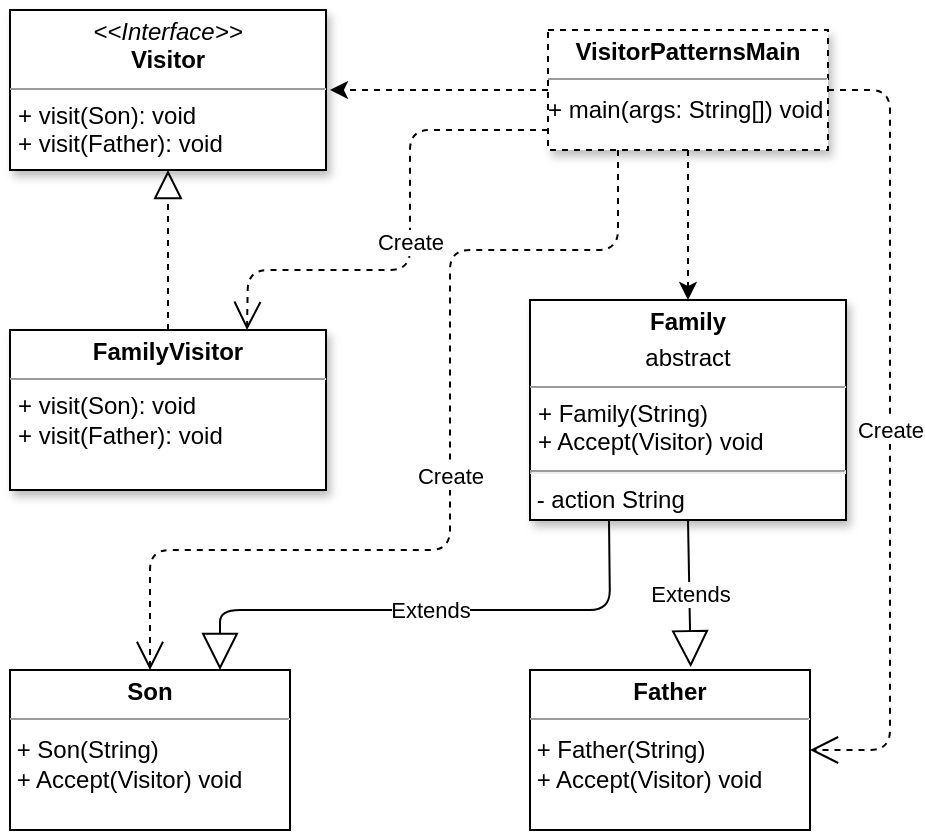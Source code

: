 <mxfile version="14.6.1" type="device" pages="13"><diagram name="Visitor" id="c4acf3e9-155e-7222-9cf6-157b1a14988f"><mxGraphModel dx="1172" dy="584" grid="1" gridSize="10" guides="1" tooltips="1" connect="1" arrows="1" fold="1" page="1" pageScale="1" pageWidth="850" pageHeight="1100" background="#ffffff" math="0" shadow="0"><root><mxCell id="0"/><mxCell id="1" parent="0"/><mxCell id="vIpukaY3oFnkkdoXvxu7-1" value="&lt;p style=&quot;margin: 0px ; margin-top: 4px ; text-align: center&quot;&gt;&lt;i&gt;&amp;lt;&amp;lt;Interface&amp;gt;&amp;gt;&lt;/i&gt;&lt;br&gt;&lt;b&gt;Visitor&lt;/b&gt;&lt;/p&gt;&lt;hr size=&quot;1&quot;&gt;&lt;p style=&quot;margin: 0px ; margin-left: 4px&quot;&gt;+ visit(Son): void&lt;br&gt;+ visit(Father): void&lt;/p&gt;" style="verticalAlign=top;align=left;overflow=fill;fontSize=12;fontFamily=Helvetica;html=1;shadow=1;labelBackgroundColor=none;" parent="1" vertex="1"><mxGeometry x="300" y="180" width="158" height="80" as="geometry"/></mxCell><mxCell id="vIpukaY3oFnkkdoXvxu7-2" value="&lt;p style=&quot;margin: 0px ; margin-top: 4px ; text-align: center&quot;&gt;&lt;b&gt;Family&lt;/b&gt;&lt;/p&gt;&lt;p style=&quot;margin: 0px ; margin-top: 4px ; text-align: center&quot;&gt;abstract&lt;/p&gt;&lt;hr size=&quot;1&quot;&gt;&lt;p style=&quot;margin: 0px ; margin-left: 4px&quot;&gt;+ Family(String)&lt;br&gt;+ Accept(Visitor) void&lt;/p&gt;&lt;hr&gt;&amp;nbsp;- action String" style="verticalAlign=top;align=left;overflow=fill;fontSize=12;fontFamily=Helvetica;html=1;shadow=1;labelBackgroundColor=none;" parent="1" vertex="1"><mxGeometry x="560" y="325" width="158" height="110" as="geometry"/></mxCell><mxCell id="3-95wso1AlqKovA8e9YN-3" value="&lt;p style=&quot;margin: 0px ; margin-top: 4px ; text-align: center&quot;&gt;&lt;b&gt;Son&lt;/b&gt;&lt;/p&gt;&lt;hr size=&quot;1&quot;&gt;&lt;div style=&quot;height: 2px&quot;&gt;&amp;nbsp;&lt;/div&gt;&amp;nbsp;+ Son(String)&lt;br&gt;&amp;nbsp;+ Accept(Visitor) void" style="verticalAlign=top;align=left;overflow=fill;fontSize=12;fontFamily=Helvetica;html=1;" parent="1" vertex="1"><mxGeometry x="300" y="510" width="140" height="80" as="geometry"/></mxCell><mxCell id="3-95wso1AlqKovA8e9YN-5" value="&lt;p style=&quot;margin: 0px ; margin-top: 4px ; text-align: center&quot;&gt;&lt;b&gt;Father&lt;/b&gt;&lt;/p&gt;&lt;hr size=&quot;1&quot;&gt;&lt;div style=&quot;height: 2px&quot;&gt;&amp;nbsp;&lt;/div&gt;&amp;nbsp;+ Father(String)&lt;br&gt;&amp;nbsp;+ Accept(Visitor) void" style="verticalAlign=top;align=left;overflow=fill;fontSize=12;fontFamily=Helvetica;html=1;" parent="1" vertex="1"><mxGeometry x="560" y="510" width="140" height="80" as="geometry"/></mxCell><mxCell id="3-95wso1AlqKovA8e9YN-6" value="&lt;p style=&quot;margin: 0px ; margin-top: 4px ; text-align: center&quot;&gt;&lt;b&gt;FamilyVisitor&lt;/b&gt;&lt;/p&gt;&lt;hr size=&quot;1&quot;&gt;&lt;p style=&quot;margin: 0px ; margin-left: 4px&quot;&gt;+ visit(Son): void&lt;br&gt;+ visit(Father): void&lt;/p&gt;" style="verticalAlign=top;align=left;overflow=fill;fontSize=12;fontFamily=Helvetica;html=1;shadow=1;labelBackgroundColor=none;" parent="1" vertex="1"><mxGeometry x="300" y="340" width="158" height="80" as="geometry"/></mxCell><mxCell id="3-95wso1AlqKovA8e9YN-7" value="" style="endArrow=block;dashed=1;endFill=0;endSize=12;html=1;exitX=0.5;exitY=0;exitDx=0;exitDy=0;entryX=0.5;entryY=1;entryDx=0;entryDy=0;" parent="1" source="3-95wso1AlqKovA8e9YN-6" target="vIpukaY3oFnkkdoXvxu7-1" edge="1"><mxGeometry width="160" relative="1" as="geometry"><mxPoint x="420" y="390" as="sourcePoint"/><mxPoint x="580" y="390" as="targetPoint"/></mxGeometry></mxCell><mxCell id="3-95wso1AlqKovA8e9YN-9" value="Extends" style="endArrow=block;endSize=16;endFill=0;html=1;exitX=0.5;exitY=1;exitDx=0;exitDy=0;entryX=0.574;entryY=-0.017;entryDx=0;entryDy=0;entryPerimeter=0;" parent="1" source="vIpukaY3oFnkkdoXvxu7-2" target="3-95wso1AlqKovA8e9YN-5" edge="1"><mxGeometry width="160" relative="1" as="geometry"><mxPoint x="420" y="410" as="sourcePoint"/><mxPoint x="580" y="410" as="targetPoint"/></mxGeometry></mxCell><mxCell id="3-95wso1AlqKovA8e9YN-10" value="Extends" style="endArrow=block;endSize=16;endFill=0;html=1;exitX=0.25;exitY=1;exitDx=0;exitDy=0;entryX=0.75;entryY=0;entryDx=0;entryDy=0;" parent="1" source="vIpukaY3oFnkkdoXvxu7-2" target="3-95wso1AlqKovA8e9YN-3" edge="1"><mxGeometry width="160" relative="1" as="geometry"><mxPoint x="420" y="410" as="sourcePoint"/><mxPoint x="580" y="410" as="targetPoint"/><Array as="points"><mxPoint x="600" y="480"/><mxPoint x="405" y="480"/></Array></mxGeometry></mxCell><mxCell id="OKBK9uoXWSNKRlpYl28Z-10" style="edgeStyle=orthogonalEdgeStyle;rounded=0;orthogonalLoop=1;jettySize=auto;html=1;dashed=1;entryX=0.5;entryY=0;entryDx=0;entryDy=0;" parent="1" source="OKBK9uoXWSNKRlpYl28Z-1" target="vIpukaY3oFnkkdoXvxu7-2" edge="1"><mxGeometry relative="1" as="geometry"><mxPoint x="639" y="280" as="targetPoint"/></mxGeometry></mxCell><mxCell id="OKBK9uoXWSNKRlpYl28Z-11" style="edgeStyle=orthogonalEdgeStyle;rounded=0;orthogonalLoop=1;jettySize=auto;html=1;dashed=1;" parent="1" source="OKBK9uoXWSNKRlpYl28Z-1" edge="1"><mxGeometry relative="1" as="geometry"><mxPoint x="460" y="220" as="targetPoint"/></mxGeometry></mxCell><mxCell id="OKBK9uoXWSNKRlpYl28Z-1" value="&lt;p style=&quot;margin: 0px ; margin-top: 4px ; text-align: center&quot;&gt;&lt;b style=&quot;text-align: left&quot;&gt;VisitorPatternsMain&lt;/b&gt;&lt;br&gt;&lt;/p&gt;&lt;hr size=&quot;1&quot;&gt;&lt;div style=&quot;height: 2px&quot;&gt;&lt;/div&gt;&lt;div style=&quot;height: 2px&quot;&gt;+ main(args: String[]) void&lt;/div&gt;" style="verticalAlign=top;align=left;overflow=fill;fontSize=12;fontFamily=Helvetica;html=1;shadow=1;labelBackgroundColor=none;dashed=1;" parent="1" vertex="1"><mxGeometry x="569" y="190" width="140" height="60" as="geometry"/></mxCell><mxCell id="OKBK9uoXWSNKRlpYl28Z-6" value="Create" style="endArrow=open;endSize=12;dashed=1;html=1;exitX=1;exitY=0.5;exitDx=0;exitDy=0;entryX=1;entryY=0.5;entryDx=0;entryDy=0;" parent="1" source="OKBK9uoXWSNKRlpYl28Z-1" target="3-95wso1AlqKovA8e9YN-5" edge="1"><mxGeometry width="160" relative="1" as="geometry"><mxPoint x="420" y="410" as="sourcePoint"/><mxPoint x="580" y="410" as="targetPoint"/><Array as="points"><mxPoint x="740" y="220"/><mxPoint x="740" y="550"/></Array></mxGeometry></mxCell><mxCell id="OKBK9uoXWSNKRlpYl28Z-7" value="Create" style="endArrow=open;endSize=12;dashed=1;html=1;exitX=0.25;exitY=1;exitDx=0;exitDy=0;entryX=0.5;entryY=0;entryDx=0;entryDy=0;" parent="1" source="OKBK9uoXWSNKRlpYl28Z-1" target="3-95wso1AlqKovA8e9YN-3" edge="1"><mxGeometry width="160" relative="1" as="geometry"><mxPoint x="420" y="410" as="sourcePoint"/><mxPoint x="580" y="410" as="targetPoint"/><Array as="points"><mxPoint x="604" y="300"/><mxPoint x="520" y="300"/><mxPoint x="520" y="450"/><mxPoint x="370" y="450"/></Array></mxGeometry></mxCell><mxCell id="OKBK9uoXWSNKRlpYl28Z-8" value="Create" style="endArrow=open;endSize=12;dashed=1;html=1;entryX=0.75;entryY=0;entryDx=0;entryDy=0;" parent="1" target="3-95wso1AlqKovA8e9YN-6" edge="1"><mxGeometry width="160" relative="1" as="geometry"><mxPoint x="569" y="240" as="sourcePoint"/><mxPoint x="580" y="410" as="targetPoint"/><Array as="points"><mxPoint x="500" y="240"/><mxPoint x="500" y="310"/><mxPoint x="419" y="310"/></Array></mxGeometry></mxCell></root></mxGraphModel></diagram><diagram id="0vhnoCBl_byZdh9RPp03" name="Bridge"><mxGraphModel dx="1406" dy="701" grid="1" gridSize="10" guides="1" tooltips="1" connect="1" arrows="1" fold="1" page="1" pageScale="1" pageWidth="827" pageHeight="1169" math="0" shadow="0"><root><mxCell id="E2VIuwRSVJv_AtaUB-yU-0"/><mxCell id="E2VIuwRSVJv_AtaUB-yU-1" parent="E2VIuwRSVJv_AtaUB-yU-0"/><mxCell id="huskp3wqlLHCi07b4KcV-6" value="&lt;p style=&quot;margin: 0px ; margin-top: 4px ; text-align: center&quot;&gt;&lt;i&gt;&amp;lt;&amp;lt;Interface&amp;gt;&amp;gt;&lt;/i&gt;&lt;br&gt;&lt;b&gt;Role&lt;/b&gt;&lt;/p&gt;&lt;hr size=&quot;1&quot;&gt;&lt;p style=&quot;margin: 0px ; margin-left: 4px&quot;&gt;+ createRole(): Role&lt;br&gt;+ roleType(): void&lt;/p&gt;" style="verticalAlign=top;align=left;overflow=fill;fontSize=12;fontFamily=Helvetica;html=1;shadow=1;labelBackgroundColor=none;" parent="E2VIuwRSVJv_AtaUB-yU-1" vertex="1"><mxGeometry x="350" y="170" width="158" height="80" as="geometry"/></mxCell><mxCell id="huskp3wqlLHCi07b4KcV-7" value="&lt;p style=&quot;margin: 0px ; margin-top: 4px ; text-align: center&quot;&gt;&lt;b&gt;UserRole&lt;/b&gt;&lt;/p&gt;&lt;hr size=&quot;1&quot;&gt;&lt;p style=&quot;margin: 0px ; margin-left: 4px&quot;&gt;+ createRole(): Role&lt;/p&gt;&lt;p style=&quot;margin: 0px ; margin-left: 4px&quot;&gt;+ roleType(): void&lt;br&gt;&lt;/p&gt;" style="verticalAlign=top;align=left;overflow=fill;fontSize=12;fontFamily=Helvetica;html=1;shadow=1;labelBackgroundColor=none;" parent="E2VIuwRSVJv_AtaUB-yU-1" vertex="1"><mxGeometry x="110" y="320" width="120" height="70" as="geometry"/></mxCell><mxCell id="huskp3wqlLHCi07b4KcV-8" value="&lt;p style=&quot;margin: 0px ; margin-top: 4px ; text-align: center&quot;&gt;&lt;b&gt;AdminRole&lt;/b&gt;&lt;/p&gt;&lt;hr size=&quot;1&quot;&gt;&lt;p style=&quot;margin: 0px 0px 0px 4px&quot;&gt;+ createRole(): Role&lt;/p&gt;&lt;p style=&quot;margin: 0px 0px 0px 4px&quot;&gt;+ roleType(): void&lt;/p&gt;" style="verticalAlign=top;align=left;overflow=fill;fontSize=12;fontFamily=Helvetica;html=1;shadow=1;labelBackgroundColor=none;" parent="E2VIuwRSVJv_AtaUB-yU-1" vertex="1"><mxGeometry x="620" y="320" width="120" height="70" as="geometry"/></mxCell><mxCell id="huskp3wqlLHCi07b4KcV-10" value="&lt;p style=&quot;margin: 0px ; margin-top: 4px ; text-align: center&quot;&gt;&lt;b&gt;Client&lt;/b&gt;&lt;/p&gt;&lt;p style=&quot;margin: 0px ; margin-top: 4px ; text-align: center&quot;&gt;abstract&lt;/p&gt;&lt;hr size=&quot;1&quot;&gt;&lt;p style=&quot;margin: 0px ; margin-left: 4px&quot;&gt;# Role: role&lt;/p&gt;&lt;hr size=&quot;1&quot;&gt;&lt;p style=&quot;margin: 0px ; margin-left: 4px&quot;&gt;+ Client(role): Role&lt;/p&gt;&lt;p style=&quot;margin: 0px ; margin-left: 4px&quot;&gt;+ createRole(): Role&lt;/p&gt;" style="verticalAlign=top;align=left;overflow=fill;fontSize=12;fontFamily=Helvetica;html=1;shadow=1;labelBackgroundColor=none;whiteSpace=wrap;labelBorderColor=none;spacing=10;" parent="E2VIuwRSVJv_AtaUB-yU-1" vertex="1"><mxGeometry x="360" y="310" width="137" height="110" as="geometry"/></mxCell><mxCell id="huskp3wqlLHCi07b4KcV-12" value="&lt;p style=&quot;margin: 0px ; margin-top: 4px ; text-align: center&quot;&gt;&lt;b&gt;FirstClient&lt;/b&gt;&lt;/p&gt;&lt;hr size=&quot;1&quot;&gt;&lt;p style=&quot;margin: 0px ; margin-left: 4px&quot;&gt;+ FirstClient(role): Role&lt;/p&gt;&lt;p style=&quot;margin: 0px ; margin-left: 4px&quot;&gt;+ createRole(): Role&lt;/p&gt;" style="verticalAlign=top;align=left;overflow=fill;fontSize=12;fontFamily=Helvetica;html=1;shadow=1;labelBackgroundColor=none;" parent="E2VIuwRSVJv_AtaUB-yU-1" vertex="1"><mxGeometry x="215" y="480" width="160" height="70" as="geometry"/></mxCell><mxCell id="huskp3wqlLHCi07b4KcV-13" value="&lt;p style=&quot;margin: 0px ; margin-top: 4px ; text-align: center&quot;&gt;&lt;b&gt;SecondClient&lt;/b&gt;&lt;/p&gt;&lt;hr size=&quot;1&quot;&gt;&lt;p style=&quot;margin: 0px ; margin-left: 4px&quot;&gt;+ Client(role): Role&lt;/p&gt;&lt;p style=&quot;margin: 0px ; margin-left: 4px&quot;&gt;+ createRole(): Role&lt;/p&gt;" style="verticalAlign=top;align=left;overflow=fill;fontSize=12;fontFamily=Helvetica;html=1;shadow=1;labelBackgroundColor=none;" parent="E2VIuwRSVJv_AtaUB-yU-1" vertex="1"><mxGeometry x="480" y="480" width="160" height="70" as="geometry"/></mxCell><mxCell id="huskp3wqlLHCi07b4KcV-15" value="&lt;p style=&quot;margin: 0px ; margin-top: 4px ; text-align: center&quot;&gt;&lt;b style=&quot;text-align: left&quot;&gt;BridgePatternsMain&lt;/b&gt;&lt;br&gt;&lt;/p&gt;&lt;hr size=&quot;1&quot;&gt;&lt;div style=&quot;height: 2px&quot;&gt;&lt;/div&gt;&lt;div style=&quot;height: 2px&quot;&gt;+ main(args: String[]) void&lt;/div&gt;" style="verticalAlign=top;align=left;overflow=fill;fontSize=12;fontFamily=Helvetica;html=1;shadow=1;labelBackgroundColor=none;" parent="E2VIuwRSVJv_AtaUB-yU-1" vertex="1"><mxGeometry x="360" y="580" width="140" height="60" as="geometry"/></mxCell><mxCell id="huskp3wqlLHCi07b4KcV-20" value="&lt;br&gt;" style="endArrow=block;endSize=16;endFill=0;html=1;fontFamily=Times New Roman;fontSize=17;exitX=1;exitY=0.5;exitDx=0;exitDy=0;" parent="E2VIuwRSVJv_AtaUB-yU-1" source="huskp3wqlLHCi07b4KcV-12" edge="1"><mxGeometry x="-0.584" y="-40" width="160" relative="1" as="geometry"><mxPoint x="330" y="440" as="sourcePoint"/><mxPoint x="400" y="420" as="targetPoint"/><Array as="points"><mxPoint x="400" y="515"/></Array><mxPoint x="-20" y="33" as="offset"/></mxGeometry></mxCell><mxCell id="huskp3wqlLHCi07b4KcV-21" value="" style="endArrow=block;endSize=16;endFill=0;html=1;fontFamily=Times New Roman;fontSize=17;exitX=0;exitY=0.5;exitDx=0;exitDy=0;entryX=0.669;entryY=0.998;entryDx=0;entryDy=0;entryPerimeter=0;" parent="E2VIuwRSVJv_AtaUB-yU-1" source="huskp3wqlLHCi07b4KcV-13" target="huskp3wqlLHCi07b4KcV-10" edge="1"><mxGeometry width="160" relative="1" as="geometry"><mxPoint x="413" y="454.41" as="sourcePoint"/><mxPoint x="573" y="454.41" as="targetPoint"/><Array as="points"><mxPoint x="452" y="515"/></Array></mxGeometry></mxCell><mxCell id="huskp3wqlLHCi07b4KcV-22" value="" style="endArrow=open;endSize=12;dashed=1;html=1;fontFamily=Times New Roman;fontSize=17;exitX=0.5;exitY=0;exitDx=0;exitDy=0;" parent="E2VIuwRSVJv_AtaUB-yU-1" source="huskp3wqlLHCi07b4KcV-15" target="huskp3wqlLHCi07b4KcV-10" edge="1"><mxGeometry width="160" relative="1" as="geometry"><mxPoint x="415" y="580" as="sourcePoint"/><mxPoint x="490" y="440" as="targetPoint"/></mxGeometry></mxCell><mxCell id="huskp3wqlLHCi07b4KcV-23" value="" style="endArrow=block;dashed=1;endFill=0;endSize=12;html=1;fontFamily=Times New Roman;fontSize=17;exitX=0.5;exitY=0;exitDx=0;exitDy=0;entryX=0;entryY=0.5;entryDx=0;entryDy=0;" parent="E2VIuwRSVJv_AtaUB-yU-1" source="huskp3wqlLHCi07b4KcV-7" target="huskp3wqlLHCi07b4KcV-6" edge="1"><mxGeometry width="160" relative="1" as="geometry"><mxPoint x="330" y="440" as="sourcePoint"/><mxPoint x="490" y="440" as="targetPoint"/><Array as="points"><mxPoint x="170" y="210"/></Array></mxGeometry></mxCell><mxCell id="huskp3wqlLHCi07b4KcV-25" value="" style="endArrow=block;dashed=1;endFill=0;endSize=12;html=1;fontFamily=Times New Roman;fontSize=17;exitX=0.5;exitY=0;exitDx=0;exitDy=0;entryX=1;entryY=0.5;entryDx=0;entryDy=0;" parent="E2VIuwRSVJv_AtaUB-yU-1" source="huskp3wqlLHCi07b4KcV-8" target="huskp3wqlLHCi07b4KcV-6" edge="1"><mxGeometry width="160" relative="1" as="geometry"><mxPoint x="330" y="440" as="sourcePoint"/><mxPoint x="490" y="440" as="targetPoint"/><Array as="points"><mxPoint x="680" y="210"/></Array></mxGeometry></mxCell><mxCell id="huskp3wqlLHCi07b4KcV-26" value="create" style="endArrow=open;endSize=12;dashed=1;html=1;fontFamily=Times New Roman;fontSize=17;exitX=1;exitY=0.25;exitDx=0;exitDy=0;entryX=0.5;entryY=1;entryDx=0;entryDy=0;" parent="E2VIuwRSVJv_AtaUB-yU-1" source="huskp3wqlLHCi07b4KcV-15" target="huskp3wqlLHCi07b4KcV-13" edge="1"><mxGeometry width="160" relative="1" as="geometry"><mxPoint x="497" y="609.41" as="sourcePoint"/><mxPoint x="657" y="609.41" as="targetPoint"/><Array as="points"><mxPoint x="545" y="595"/></Array></mxGeometry></mxCell><mxCell id="huskp3wqlLHCi07b4KcV-31" value="create" style="endArrow=open;endSize=12;dashed=1;html=1;fontFamily=Times New Roman;fontSize=17;exitX=1;exitY=0.5;exitDx=0;exitDy=0;entryX=0.5;entryY=1;entryDx=0;entryDy=0;" parent="E2VIuwRSVJv_AtaUB-yU-1" source="huskp3wqlLHCi07b4KcV-15" target="huskp3wqlLHCi07b4KcV-8" edge="1"><mxGeometry width="160" relative="1" as="geometry"><mxPoint x="507" y="619.41" as="sourcePoint"/><mxPoint x="667" y="619.41" as="targetPoint"/><Array as="points"><mxPoint x="680" y="610"/></Array></mxGeometry></mxCell><mxCell id="huskp3wqlLHCi07b4KcV-32" value="create" style="endArrow=open;endSize=12;dashed=1;html=1;fontFamily=Times New Roman;fontSize=17;exitX=0;exitY=0.25;exitDx=0;exitDy=0;entryX=0.5;entryY=1;entryDx=0;entryDy=0;" parent="E2VIuwRSVJv_AtaUB-yU-1" source="huskp3wqlLHCi07b4KcV-15" target="huskp3wqlLHCi07b4KcV-12" edge="1"><mxGeometry width="160" relative="1" as="geometry"><mxPoint x="55" y="620.0" as="sourcePoint"/><mxPoint x="215" y="620.0" as="targetPoint"/><Array as="points"><mxPoint x="295" y="595"/></Array></mxGeometry></mxCell><mxCell id="huskp3wqlLHCi07b4KcV-33" value="create" style="endArrow=open;endSize=12;dashed=1;html=1;fontFamily=Times New Roman;fontSize=17;exitX=0;exitY=0.5;exitDx=0;exitDy=0;entryX=0.5;entryY=1;entryDx=0;entryDy=0;" parent="E2VIuwRSVJv_AtaUB-yU-1" source="huskp3wqlLHCi07b4KcV-15" target="huskp3wqlLHCi07b4KcV-7" edge="1"><mxGeometry width="160" relative="1" as="geometry"><mxPoint x="80" y="690.0" as="sourcePoint"/><mxPoint x="240" y="690.0" as="targetPoint"/><Array as="points"><mxPoint x="170" y="610"/></Array></mxGeometry></mxCell><mxCell id="vvZ7xtEQOKHnofe8bb-z-6" value="" style="endArrow=open;endSize=12;dashed=1;html=1;exitX=0;exitY=0.75;exitDx=0;exitDy=0;entryX=0;entryY=0.25;entryDx=0;entryDy=0;" parent="E2VIuwRSVJv_AtaUB-yU-1" source="huskp3wqlLHCi07b4KcV-15" target="huskp3wqlLHCi07b4KcV-6" edge="1"><mxGeometry width="160" relative="1" as="geometry"><mxPoint x="330" y="360" as="sourcePoint"/><mxPoint x="490" y="360" as="targetPoint"/><Array as="points"><mxPoint x="80" y="625"/><mxPoint x="80" y="190"/></Array></mxGeometry></mxCell><mxCell id="hmQiHyZcSjzaIedUgO2C-0" value="Relation" style="endArrow=open;html=1;endSize=12;startArrow=diamondThin;startSize=14;startFill=0;edgeStyle=orthogonalEdgeStyle;dashed=1;fontSize=16;exitX=0.5;exitY=0;exitDx=0;exitDy=0;entryX=0.5;entryY=1;entryDx=0;entryDy=0;" parent="E2VIuwRSVJv_AtaUB-yU-1" source="huskp3wqlLHCi07b4KcV-10" target="huskp3wqlLHCi07b4KcV-6" edge="1"><mxGeometry relative="1" as="geometry"><mxPoint x="360" y="390" as="sourcePoint"/><mxPoint x="520" y="390" as="targetPoint"/></mxGeometry></mxCell><mxCell id="hmQiHyZcSjzaIedUgO2C-1" value="1" style="edgeLabel;resizable=0;html=1;align=left;verticalAlign=top;" parent="hmQiHyZcSjzaIedUgO2C-0" connectable="0" vertex="1"><mxGeometry x="-1" relative="1" as="geometry"><mxPoint x="12" y="-20" as="offset"/></mxGeometry></mxCell><mxCell id="hmQiHyZcSjzaIedUgO2C-2" value="1" style="edgeLabel;resizable=0;html=1;align=right;verticalAlign=top;" parent="hmQiHyZcSjzaIedUgO2C-0" connectable="0" vertex="1"><mxGeometry x="1" relative="1" as="geometry"><mxPoint x="-15" as="offset"/></mxGeometry></mxCell></root></mxGraphModel></diagram><diagram id="0pSxp4t7_VynKSKtlJIj" name="Iterator"><mxGraphModel dx="1406" dy="701" grid="1" gridSize="10" guides="1" tooltips="1" connect="1" arrows="1" fold="1" page="1" pageScale="1" pageWidth="827" pageHeight="1169" math="0" shadow="0"><root><mxCell id="2X-ENnFSdOaE-rlIe5SU-0"/><mxCell id="2X-ENnFSdOaE-rlIe5SU-1" parent="2X-ENnFSdOaE-rlIe5SU-0"/><mxCell id="8E0lEnYIAENAGVxl858j-10" style="edgeStyle=orthogonalEdgeStyle;rounded=0;orthogonalLoop=1;jettySize=auto;html=1;entryX=0.5;entryY=0;entryDx=0;entryDy=0;dashed=1;" parent="2X-ENnFSdOaE-rlIe5SU-1" source="zjIv1PbGvloGapqnkdw6-0" target="xnZSQ6zzvBPCOfNR08KG-0" edge="1"><mxGeometry relative="1" as="geometry"><Array as="points"><mxPoint x="160" y="175"/><mxPoint x="688" y="175"/></Array></mxGeometry></mxCell><mxCell id="zjIv1PbGvloGapqnkdw6-0" value="&lt;p style=&quot;margin: 0px ; margin-top: 4px ; text-align: center&quot;&gt;&lt;b style=&quot;text-align: left&quot;&gt;IteratorPatternsMain&lt;/b&gt;&lt;br&gt;&lt;/p&gt;&lt;hr size=&quot;1&quot;&gt;&lt;div style=&quot;height: 2px&quot;&gt;&lt;/div&gt;&lt;div style=&quot;height: 2px&quot;&gt;+ main(args: String[]) void&lt;/div&gt;" style="verticalAlign=top;align=left;overflow=fill;fontSize=12;fontFamily=Helvetica;html=1;shadow=1;labelBackgroundColor=none;" parent="2X-ENnFSdOaE-rlIe5SU-1" vertex="1"><mxGeometry x="90" y="300" width="140" height="60" as="geometry"/></mxCell><mxCell id="xnZSQ6zzvBPCOfNR08KG-0" value="&lt;p style=&quot;margin: 0px ; margin-top: 4px ; text-align: center&quot;&gt;&lt;i&gt;&amp;lt;&amp;lt;Interface&amp;gt;&amp;gt;&lt;/i&gt;&lt;br&gt;&lt;b&gt;Iterator&lt;/b&gt;&lt;/p&gt;&lt;hr size=&quot;1&quot;&gt;&lt;p style=&quot;margin: 0px ; margin-left: 4px&quot;&gt;+ hasNext(): boolean&lt;br&gt;+ next(): Object&lt;/p&gt;" style="verticalAlign=top;align=left;overflow=fill;fontSize=12;fontFamily=Helvetica;html=1;shadow=1;labelBackgroundColor=none;" parent="2X-ENnFSdOaE-rlIe5SU-1" vertex="1"><mxGeometry x="608.5" y="195" width="158" height="80" as="geometry"/></mxCell><mxCell id="8E0lEnYIAENAGVxl858j-13" style="edgeStyle=orthogonalEdgeStyle;rounded=0;orthogonalLoop=1;jettySize=auto;html=1;exitX=1;exitY=0.5;exitDx=0;exitDy=0;entryX=0;entryY=0.5;entryDx=0;entryDy=0;dashed=1;" parent="2X-ENnFSdOaE-rlIe5SU-1" source="xnZSQ6zzvBPCOfNR08KG-1" target="xnZSQ6zzvBPCOfNR08KG-0" edge="1"><mxGeometry relative="1" as="geometry"/></mxCell><mxCell id="xnZSQ6zzvBPCOfNR08KG-1" value="&lt;p style=&quot;margin: 0px ; margin-top: 4px ; text-align: center&quot;&gt;&lt;i&gt;&amp;lt;&amp;lt;Interface&amp;gt;&amp;gt;&lt;/i&gt;&lt;br&gt;&lt;b&gt;Collection&lt;/b&gt;&lt;/p&gt;&lt;hr size=&quot;1&quot;&gt;&lt;p style=&quot;margin: 0px ; margin-left: 4px&quot;&gt;+ iterator(): iterator&lt;br&gt;&lt;/p&gt;&lt;span style=&quot;color: rgba(0 , 0 , 0 , 0) ; font-family: monospace ; font-size: 0px&quot;&gt;%3CmxGraphModel%3E%3Croot%3E%3CmxCell%20id%3D%220%22%2F%3E%3CmxCell%20id%3D%221%22%20parent%3D%220%22%2F%3E%3CmxCell%20id%3D%222%22%20value%3D%22%26lt%3Bp%20style%3D%26quot%3Bmargin%3A%200px%20%3B%20margin-top%3A%204px%20%3B%20text-align%3A%20center%26quot%3B%26gt%3B%26lt%3Bi%26gt%3B%26amp%3Blt%3B%26amp%3Blt%3BInterface%26amp%3Bgt%3B%26amp%3Bgt%3B%26lt%3B%2Fi%26gt%3B%26lt%3Bbr%26gt%3B%26lt%3Bb%26gt%3BRole%26lt%3B%2Fb%26gt%3B%26lt%3B%2Fp%26gt%3B%26lt%3Bhr%20size%3D%26quot%3B1%26quot%3B%26gt%3B%26lt%3Bp%20style%3D%26quot%3Bmargin%3A%200px%20%3B%20margin-left%3A%204px%26quot%3B%26gt%3B%2B%20createRole()%3A%20Role%26lt%3Bbr%26gt%3B%2B%20roleType()%3A%20void%26lt%3B%2Fp%26gt%3B%22%20style%3D%22verticalAlign%3Dtop%3Balign%3Dleft%3Boverflow%3Dfill%3BfontSize%3D12%3BfontFamily%3DHelvetica%3Bhtml%3D1%3Bshadow%3D1%3BlabelBackgroundColor%3Dnone%3B%22%20vertex%3D%221%22%20parent%3D%221%22%3E%3CmxGeometry%20x%3D%22350%22%20y%3D%22170%22%20width%3D%22158%22%20height%3D%2280%22%20as%3D%22geometry%22%2F%3E%3C%2FmxCell%3E%3C%2Froot%3E%3C%2FmxGraphModel%3E&lt;/span&gt;" style="verticalAlign=top;align=left;overflow=fill;fontSize=12;fontFamily=Helvetica;html=1;shadow=1;labelBackgroundColor=none;" parent="2X-ENnFSdOaE-rlIe5SU-1" vertex="1"><mxGeometry x="321" y="200" width="158" height="70" as="geometry"/></mxCell><mxCell id="8E0lEnYIAENAGVxl858j-12" style="edgeStyle=orthogonalEdgeStyle;rounded=0;orthogonalLoop=1;jettySize=auto;html=1;exitX=0.75;exitY=0;exitDx=0;exitDy=0;entryX=0.25;entryY=1;entryDx=0;entryDy=0;dashed=1;" parent="2X-ENnFSdOaE-rlIe5SU-1" source="8E0lEnYIAENAGVxl858j-0" target="xnZSQ6zzvBPCOfNR08KG-0" edge="1"><mxGeometry relative="1" as="geometry"/></mxCell><mxCell id="8E0lEnYIAENAGVxl858j-0" value="&lt;p style=&quot;margin: 0px ; margin-top: 4px ; text-align: center&quot;&gt;&lt;b&gt;JavaDeveloper&lt;/b&gt;&lt;/p&gt;&lt;hr size=&quot;1&quot;&gt;&lt;p style=&quot;margin: 0px ; margin-left: 4px&quot;&gt;+ JavaDeveloper(String, String[])&lt;br&gt;+ Accept(Visitor) void&lt;/p&gt;&lt;hr&gt;&amp;nbsp;+ name String&lt;br&gt;&amp;nbsp;+ iterator Iterator&lt;br&gt;&amp;nbsp;+ skills String[]" style="verticalAlign=top;align=left;overflow=fill;fontSize=12;fontFamily=Helvetica;html=1;shadow=1;labelBackgroundColor=none;" parent="2X-ENnFSdOaE-rlIe5SU-1" vertex="1"><mxGeometry x="310" y="442.5" width="180" height="127.5" as="geometry"/></mxCell><mxCell id="8E0lEnYIAENAGVxl858j-11" style="edgeStyle=orthogonalEdgeStyle;rounded=0;orthogonalLoop=1;jettySize=auto;html=1;exitX=0;exitY=0.25;exitDx=0;exitDy=0;entryX=0.994;entryY=0.184;entryDx=0;entryDy=0;entryPerimeter=0;dashed=1;" parent="2X-ENnFSdOaE-rlIe5SU-1" source="8E0lEnYIAENAGVxl858j-1" target="8E0lEnYIAENAGVxl858j-0" edge="1"><mxGeometry relative="1" as="geometry"/></mxCell><mxCell id="8E0lEnYIAENAGVxl858j-1" value="&lt;p style=&quot;margin: 0px ; margin-top: 4px ; text-align: center&quot;&gt;&lt;b&gt;SkillIterator&lt;/b&gt;&lt;/p&gt;&lt;hr size=&quot;1&quot;&gt;&lt;p style=&quot;margin: 0px ; margin-left: 4px&quot;&gt;- javaDeveloper JavaDeveloper&lt;br&gt;- Index int&lt;/p&gt;&lt;hr&gt;&amp;nbsp;+ SkillIterator(JavaDeveloper)&lt;br&gt;&amp;nbsp;+ hasNext(): boolean&lt;br&gt;&amp;nbsp;+ next(): Object&lt;br&gt;&amp;nbsp;" style="verticalAlign=top;align=left;overflow=fill;fontSize=12;fontFamily=Helvetica;html=1;shadow=1;labelBackgroundColor=none;" parent="2X-ENnFSdOaE-rlIe5SU-1" vertex="1"><mxGeometry x="600" y="435" width="175" height="125" as="geometry"/></mxCell><mxCell id="8E0lEnYIAENAGVxl858j-2" value="" style="endArrow=block;dashed=1;endFill=0;endSize=12;html=1;exitX=0.5;exitY=0;exitDx=0;exitDy=0;entryX=0.5;entryY=1;entryDx=0;entryDy=0;" parent="2X-ENnFSdOaE-rlIe5SU-1" source="8E0lEnYIAENAGVxl858j-0" target="xnZSQ6zzvBPCOfNR08KG-1" edge="1"><mxGeometry width="160" relative="1" as="geometry"><mxPoint x="340" y="350" as="sourcePoint"/><mxPoint x="500" y="350" as="targetPoint"/></mxGeometry></mxCell><mxCell id="8E0lEnYIAENAGVxl858j-3" value="" style="endArrow=block;dashed=1;endFill=0;endSize=12;html=1;exitX=0.5;exitY=0;exitDx=0;exitDy=0;entryX=0.5;entryY=1;entryDx=0;entryDy=0;" parent="2X-ENnFSdOaE-rlIe5SU-1" source="8E0lEnYIAENAGVxl858j-1" target="xnZSQ6zzvBPCOfNR08KG-0" edge="1"><mxGeometry width="160" relative="1" as="geometry"><mxPoint x="340" y="350" as="sourcePoint"/><mxPoint x="500" y="350" as="targetPoint"/></mxGeometry></mxCell><mxCell id="8E0lEnYIAENAGVxl858j-4" value="Create" style="endArrow=open;endSize=12;dashed=1;html=1;exitX=1;exitY=0.5;exitDx=0;exitDy=0;entryX=0.011;entryY=0.568;entryDx=0;entryDy=0;entryPerimeter=0;" parent="2X-ENnFSdOaE-rlIe5SU-1" source="8E0lEnYIAENAGVxl858j-0" target="8E0lEnYIAENAGVxl858j-1" edge="1"><mxGeometry width="160" relative="1" as="geometry"><mxPoint x="340" y="350" as="sourcePoint"/><mxPoint x="500" y="350" as="targetPoint"/></mxGeometry></mxCell><mxCell id="8E0lEnYIAENAGVxl858j-5" value="Create" style="endArrow=open;endSize=12;dashed=1;html=1;exitX=0.5;exitY=1;exitDx=0;exitDy=0;entryX=0;entryY=0.5;entryDx=0;entryDy=0;" parent="2X-ENnFSdOaE-rlIe5SU-1" source="zjIv1PbGvloGapqnkdw6-0" target="8E0lEnYIAENAGVxl858j-0" edge="1"><mxGeometry width="160" relative="1" as="geometry"><mxPoint x="340" y="350" as="sourcePoint"/><mxPoint x="500" y="350" as="targetPoint"/><Array as="points"><mxPoint x="160" y="506"/></Array></mxGeometry></mxCell><mxCell id="8E0lEnYIAENAGVxl858j-6" value="Relation" style="endArrow=open;html=1;endSize=12;startArrow=diamondThin;startSize=14;startFill=0;edgeStyle=orthogonalEdgeStyle;dashed=1;entryX=1;entryY=0.75;entryDx=0;entryDy=0;exitX=-0.017;exitY=0.832;exitDx=0;exitDy=0;exitPerimeter=0;" parent="2X-ENnFSdOaE-rlIe5SU-1" source="8E0lEnYIAENAGVxl858j-1" target="8E0lEnYIAENAGVxl858j-0" edge="1"><mxGeometry relative="1" as="geometry"><mxPoint x="560" y="610" as="sourcePoint"/><mxPoint x="500" y="350" as="targetPoint"/><Array as="points"><mxPoint x="560" y="539"/><mxPoint x="560" y="538"/></Array></mxGeometry></mxCell><mxCell id="8E0lEnYIAENAGVxl858j-7" value="1" style="edgeLabel;resizable=0;html=1;align=left;verticalAlign=top;" parent="8E0lEnYIAENAGVxl858j-6" connectable="0" vertex="1"><mxGeometry x="-1" relative="1" as="geometry"><mxPoint x="-17" y="11" as="offset"/></mxGeometry></mxCell><mxCell id="8E0lEnYIAENAGVxl858j-8" value="1" style="edgeLabel;resizable=0;html=1;align=right;verticalAlign=top;" parent="8E0lEnYIAENAGVxl858j-6" connectable="0" vertex="1"><mxGeometry x="1" relative="1" as="geometry"><mxPoint x="20" y="10" as="offset"/></mxGeometry></mxCell><mxCell id="8E0lEnYIAENAGVxl858j-9" value="1" style="edgeLabel;resizable=0;html=1;align=right;verticalAlign=top;" parent="2X-ENnFSdOaE-rlIe5SU-1" connectable="0" vertex="1"><mxGeometry x="205" y="370.0" as="geometry"><mxPoint x="93" y="82" as="offset"/></mxGeometry></mxCell></root></mxGraphModel></diagram><diagram id="cITBbh4cA3MaZDi89JaV" name="Factory"><mxGraphModel dx="1406" dy="701" grid="1" gridSize="10" guides="1" tooltips="1" connect="1" arrows="1" fold="1" page="1" pageScale="1" pageWidth="827" pageHeight="1169" math="0" shadow="0"><root><mxCell id="m7ipr4GfdIi8-IwdGMNS-0"/><mxCell id="m7ipr4GfdIi8-IwdGMNS-1" parent="m7ipr4GfdIi8-IwdGMNS-0"/><mxCell id="01mSYp7jQsefXqb3Afcn-6" style="edgeStyle=orthogonalEdgeStyle;rounded=0;orthogonalLoop=1;jettySize=auto;html=1;entryX=1;entryY=0.5;entryDx=0;entryDy=0;dashed=1;" parent="m7ipr4GfdIi8-IwdGMNS-1" source="-tXvpqq-UiRhtVvbBlZH-0" target="HTb83k62gncPo591nLda-0" edge="1"><mxGeometry relative="1" as="geometry"><Array as="points"><mxPoint x="660" y="395"/></Array></mxGeometry></mxCell><mxCell id="01mSYp7jQsefXqb3Afcn-8" style="edgeStyle=orthogonalEdgeStyle;rounded=0;orthogonalLoop=1;jettySize=auto;html=1;exitX=0.25;exitY=0;exitDx=0;exitDy=0;entryX=0.461;entryY=-0.01;entryDx=0;entryDy=0;entryPerimeter=0;dashed=1;" parent="m7ipr4GfdIi8-IwdGMNS-1" source="-tXvpqq-UiRhtVvbBlZH-0" target="01mSYp7jQsefXqb3Afcn-0" edge="1"><mxGeometry relative="1" as="geometry"/></mxCell><mxCell id="-tXvpqq-UiRhtVvbBlZH-0" value="&lt;p style=&quot;margin: 0px ; margin-top: 4px ; text-align: center&quot;&gt;&lt;b style=&quot;text-align: left&quot;&gt;FactoryPatternsMain&lt;/b&gt;&lt;br&gt;&lt;/p&gt;&lt;hr size=&quot;1&quot;&gt;&lt;div style=&quot;height: 2px&quot;&gt;&lt;/div&gt;&lt;div style=&quot;height: 2px&quot;&gt;+ main(args: String[]) void&lt;/div&gt;" style="verticalAlign=top;align=left;overflow=fill;fontSize=12;fontFamily=Helvetica;html=1;shadow=1;labelBackgroundColor=none;" parent="m7ipr4GfdIi8-IwdGMNS-1" vertex="1"><mxGeometry x="590" y="110" width="140" height="60" as="geometry"/></mxCell><mxCell id="HTb83k62gncPo591nLda-0" value="&lt;p style=&quot;margin: 0px ; margin-top: 4px ; text-align: center&quot;&gt;&lt;i&gt;&amp;lt;&amp;lt;Interface&amp;gt;&amp;gt;&lt;/i&gt;&lt;br&gt;&lt;b&gt;Role&lt;/b&gt;&lt;/p&gt;&lt;hr size=&quot;1&quot;&gt;&lt;p style=&quot;margin: 0px ; margin-left: 4px&quot;&gt;+ roleType(): void&lt;br&gt;&lt;/p&gt;&lt;span style=&quot;color: rgba(0 , 0 , 0 , 0) ; font-family: monospace ; font-size: 0px&quot;&gt;%3CmxGraphModel%3E%3Croot%3E%3CmxCell%20id%3D%220%22%2F%3E%3CmxCell%20id%3D%221%22%20parent%3D%220%22%2F%3E%3CmxCell%20id%3D%222%22%20value%3D%22%26lt%3Bp%20style%3D%26quot%3Bmargin%3A%200px%20%3B%20margin-top%3A%204px%20%3B%20text-align%3A%20center%26quot%3B%26gt%3B%26lt%3Bi%26gt%3B%26amp%3Blt%3B%26amp%3Blt%3BInterface%26amp%3Bgt%3B%26amp%3Bgt%3B%26lt%3B%2Fi%26gt%3B%26lt%3Bbr%26gt%3B%26lt%3Bb%26gt%3BRole%26lt%3B%2Fb%26gt%3B%26lt%3B%2Fp%26gt%3B%26lt%3Bhr%20size%3D%26quot%3B1%26quot%3B%26gt%3B%26lt%3Bp%20style%3D%26quot%3Bmargin%3A%200px%20%3B%20margin-left%3A%204px%26quot%3B%26gt%3B%2B%20createRole()%3A%20Role%26lt%3Bbr%26gt%3B%2B%20roleType()%3A%20void%26lt%3B%2Fp%26gt%3B%22%20style%3D%22verticalAlign%3Dtop%3Balign%3Dleft%3Boverflow%3Dfill%3BfontSize%3D12%3BfontFamily%3DHelvetica%3Bhtml%3D1%3Bshadow%3D1%3BlabelBackgroundColor%3Dnone%3B%22%20vertex%3D%221%22%20parent%3D%221%22%3E%3CmxGeometry%20x%3D%22350%22%20y%3D%22170%22%20width%3D%22158%22%20height%3D%2280%22%20as%3D%22geometry%22%2F%3E%3C%2FmxCell%3E%3C%2Froot%3E%3C%2FmxGraphModel%3E&lt;/span&gt;" style="verticalAlign=top;align=left;overflow=fill;fontSize=12;fontFamily=Helvetica;html=1;shadow=1;labelBackgroundColor=none;" parent="m7ipr4GfdIi8-IwdGMNS-1" vertex="1"><mxGeometry x="360" y="360" width="158" height="70" as="geometry"/></mxCell><mxCell id="HTb83k62gncPo591nLda-1" value="&lt;p style=&quot;margin: 0px ; margin-top: 4px ; text-align: center&quot;&gt;&lt;b&gt;AdnimRole&lt;/b&gt;&lt;/p&gt;&lt;hr size=&quot;1&quot;&gt;&lt;p style=&quot;margin: 0px ; margin-left: 4px&quot;&gt;+ roleType(): void&lt;br&gt;&lt;/p&gt;&lt;span style=&quot;color: rgba(0 , 0 , 0 , 0) ; font-family: monospace ; font-size: 0px&quot;&gt;%3CmxGraphModel%3E%3Croot%3E%3CmxCell%20id%3D%220%22%2F%3E%3CmxCell%20id%3D%221%22%20parent%3D%220%22%2F%3E%3CmxCell%20id%3D%222%22%20value%3D%22%26lt%3Bp%20style%3D%26quot%3Bmargin%3A%200px%20%3B%20margin-top%3A%204px%20%3B%20text-align%3A%20center%26quot%3B%26gt%3B%26lt%3Bi%26gt%3B%26amp%3Blt%3B%26amp%3Blt%3BInterface%26amp%3Bgt%3B%26amp%3Bgt%3B%26lt%3B%2Fi%26gt%3B%26lt%3Bbr%26gt%3B%26lt%3Bb%26gt%3BRole%26lt%3B%2Fb%26gt%3B%26lt%3B%2Fp%26gt%3B%26lt%3Bhr%20size%3D%26quot%3B1%26quot%3B%26gt%3B%26lt%3Bp%20style%3D%26quot%3Bmargin%3A%200px%20%3B%20margin-left%3A%204px%26quot%3B%26gt%3B%2B%20createRole()%3A%20Role%26lt%3Bbr%26gt%3B%2B%20roleType()%3A%20void%26lt%3B%2Fp%26gt%3B%22%20style%3D%22verticalAlign%3Dtop%3Balign%3Dleft%3Boverflow%3Dfill%3BfontSize%3D12%3BfontFamily%3DHelvetica%3Bhtml%3D1%3Bshadow%3D1%3BlabelBackgroundColor%3Dnone%3B%22%20vertex%3D%221%22%20parent%3D%221%22%3E%3CmxGeometry%20x%3D%22350%22%20y%3D%22170%22%20width%3D%22158%22%20height%3D%2280%22%20as%3D%22geometry%22%2F%3E%3C%2FmxCell%3E%3C%2Froot%3E%3C%2FmxGraphModel%3E&lt;/span&gt;" style="verticalAlign=top;align=left;overflow=fill;fontSize=12;fontFamily=Helvetica;html=1;shadow=1;labelBackgroundColor=none;" parent="m7ipr4GfdIi8-IwdGMNS-1" vertex="1"><mxGeometry x="360" y="210" width="158" height="50" as="geometry"/></mxCell><mxCell id="HTb83k62gncPo591nLda-2" value="&lt;p style=&quot;margin: 0px ; margin-top: 4px ; text-align: center&quot;&gt;&lt;b&gt;UserRole&lt;/b&gt;&lt;/p&gt;&lt;hr size=&quot;1&quot;&gt;&lt;p style=&quot;margin: 0px ; margin-left: 4px&quot;&gt;+ roleType(): void&lt;br&gt;&lt;/p&gt;&lt;span style=&quot;color: rgba(0 , 0 , 0 , 0) ; font-family: monospace ; font-size: 0px&quot;&gt;%3CmxGraphModel%3E%3Croot%3E%3CmxCell%20id%3D%220%22%2F%3E%3CmxCell%20id%3D%221%22%20parent%3D%220%22%2F%3E%3CmxCell%20id%3D%222%22%20value%3D%22%26lt%3Bp%20style%3D%26quot%3Bmargin%3A%200px%20%3B%20margin-top%3A%204px%20%3B%20text-align%3A%20center%26quot%3B%26gt%3B%26lt%3Bi%26gt%3B%26amp%3Blt%3B%26amp%3Blt%3BInterface%26amp%3Bgt%3B%26amp%3Bgt%3B%26lt%3B%2Fi%26gt%3B%26lt%3Bbr%26gt%3B%26lt%3Bb%26gt%3BRole%26lt%3B%2Fb%26gt%3B%26lt%3B%2Fp%26gt%3B%26lt%3Bhr%20size%3D%26quot%3B1%26quot%3B%26gt%3B%26lt%3Bp%20style%3D%26quot%3Bmargin%3A%200px%20%3B%20margin-left%3A%204px%26quot%3B%26gt%3B%2B%20createRole()%3A%20Role%26lt%3Bbr%26gt%3B%2B%20roleType()%3A%20void%26lt%3B%2Fp%26gt%3B%22%20style%3D%22verticalAlign%3Dtop%3Balign%3Dleft%3Boverflow%3Dfill%3BfontSize%3D12%3BfontFamily%3DHelvetica%3Bhtml%3D1%3Bshadow%3D1%3BlabelBackgroundColor%3Dnone%3B%22%20vertex%3D%221%22%20parent%3D%221%22%3E%3CmxGeometry%20x%3D%22350%22%20y%3D%22170%22%20width%3D%22158%22%20height%3D%2280%22%20as%3D%22geometry%22%2F%3E%3C%2FmxCell%3E%3C%2Froot%3E%3C%2FmxGraphModel%3E&lt;/span&gt;" style="verticalAlign=top;align=left;overflow=fill;fontSize=12;fontFamily=Helvetica;html=1;shadow=1;labelBackgroundColor=none;" parent="m7ipr4GfdIi8-IwdGMNS-1" vertex="1"><mxGeometry x="130" y="370" width="158" height="50" as="geometry"/></mxCell><mxCell id="01mSYp7jQsefXqb3Afcn-7" style="edgeStyle=orthogonalEdgeStyle;rounded=0;orthogonalLoop=1;jettySize=auto;html=1;exitX=0.75;exitY=1;exitDx=0;exitDy=0;entryX=0.25;entryY=1;entryDx=0;entryDy=0;dashed=1;" parent="m7ipr4GfdIi8-IwdGMNS-1" source="01mSYp7jQsefXqb3Afcn-0" target="HTb83k62gncPo591nLda-1" edge="1"><mxGeometry relative="1" as="geometry"/></mxCell><mxCell id="01mSYp7jQsefXqb3Afcn-0" value="&lt;p style=&quot;margin: 0px ; margin-top: 4px ; text-align: center&quot;&gt;&lt;b&gt;RoleFactory&lt;/b&gt;&lt;/p&gt;&lt;hr size=&quot;1&quot;&gt;&lt;p style=&quot;margin: 0px ; margin-left: 4px&quot;&gt;+ User_Role String&lt;br&gt;+ Admin_Role String&lt;/p&gt;&lt;hr&gt;&amp;nbsp;+ getRole(String): Role" style="verticalAlign=top;align=left;overflow=fill;fontSize=12;fontFamily=Helvetica;html=1;shadow=1;labelBackgroundColor=none;" parent="m7ipr4GfdIi8-IwdGMNS-1" vertex="1"><mxGeometry x="80" y="160" width="180" height="100" as="geometry"/></mxCell><mxCell id="01mSYp7jQsefXqb3Afcn-1" value="" style="endArrow=block;dashed=1;endFill=0;endSize=12;html=1;exitX=1;exitY=0.5;exitDx=0;exitDy=0;" parent="m7ipr4GfdIi8-IwdGMNS-1" source="HTb83k62gncPo591nLda-2" target="HTb83k62gncPo591nLda-0" edge="1"><mxGeometry width="160" relative="1" as="geometry"><mxPoint x="330" y="330" as="sourcePoint"/><mxPoint x="490" y="330" as="targetPoint"/></mxGeometry></mxCell><mxCell id="01mSYp7jQsefXqb3Afcn-2" value="" style="endArrow=block;dashed=1;endFill=0;endSize=12;html=1;exitX=0.5;exitY=1;exitDx=0;exitDy=0;" parent="m7ipr4GfdIi8-IwdGMNS-1" source="HTb83k62gncPo591nLda-1" target="HTb83k62gncPo591nLda-0" edge="1"><mxGeometry width="160" relative="1" as="geometry"><mxPoint x="330" y="330" as="sourcePoint"/><mxPoint x="490" y="330" as="targetPoint"/></mxGeometry></mxCell><mxCell id="01mSYp7jQsefXqb3Afcn-3" value="Create" style="endArrow=open;endSize=12;dashed=1;html=1;exitX=0.5;exitY=1;exitDx=0;exitDy=0;entryX=0.253;entryY=0.2;entryDx=0;entryDy=0;entryPerimeter=0;" parent="m7ipr4GfdIi8-IwdGMNS-1" source="01mSYp7jQsefXqb3Afcn-0" target="HTb83k62gncPo591nLda-2" edge="1"><mxGeometry width="160" relative="1" as="geometry"><mxPoint x="160" y="300" as="sourcePoint"/><mxPoint x="320" y="300" as="targetPoint"/></mxGeometry></mxCell><mxCell id="01mSYp7jQsefXqb3Afcn-4" value="Create" style="endArrow=open;endSize=12;dashed=1;html=1;exitX=1;exitY=0.75;exitDx=0;exitDy=0;entryX=0;entryY=0.5;entryDx=0;entryDy=0;" parent="m7ipr4GfdIi8-IwdGMNS-1" source="01mSYp7jQsefXqb3Afcn-0" target="HTb83k62gncPo591nLda-1" edge="1"><mxGeometry width="160" relative="1" as="geometry"><mxPoint x="310.03" y="210" as="sourcePoint"/><mxPoint x="310.004" y="330" as="targetPoint"/></mxGeometry></mxCell><mxCell id="01mSYp7jQsefXqb3Afcn-5" value="Create" style="endArrow=open;endSize=12;dashed=1;html=1;exitX=0;exitY=0.5;exitDx=0;exitDy=0;entryX=0.656;entryY=0;entryDx=0;entryDy=0;entryPerimeter=0;" parent="m7ipr4GfdIi8-IwdGMNS-1" source="-tXvpqq-UiRhtVvbBlZH-0" target="01mSYp7jQsefXqb3Afcn-0" edge="1"><mxGeometry width="160" relative="1" as="geometry"><mxPoint x="500.03" y="110" as="sourcePoint"/><mxPoint x="200" y="140" as="targetPoint"/><Array as="points"><mxPoint x="198" y="140"/></Array></mxGeometry></mxCell></root></mxGraphModel></diagram><diagram id="8MPyMJZ9_N7GBpZC7E_V" name="AbstractFactory"><mxGraphModel dx="1406" dy="701" grid="1" gridSize="10" guides="1" tooltips="1" connect="1" arrows="1" fold="1" page="1" pageScale="1" pageWidth="827" pageHeight="1169" math="0" shadow="0"><root><mxCell id="T0M8j2LAkiOgWq7Z6G3J-0"/><mxCell id="T0M8j2LAkiOgWq7Z6G3J-1" parent="T0M8j2LAkiOgWq7Z6G3J-0"/><mxCell id="OzmQAxFI9hnlCyVb9LbK-13" style="edgeStyle=orthogonalEdgeStyle;rounded=0;orthogonalLoop=1;jettySize=auto;html=1;exitX=0;exitY=0.5;exitDx=0;exitDy=0;entryX=0.5;entryY=1;entryDx=0;entryDy=0;dashed=1;" parent="T0M8j2LAkiOgWq7Z6G3J-1" source="jc8tPPrnR42CEEQw_xZJ-0" target="jc8tPPrnR42CEEQw_xZJ-1" edge="1"><mxGeometry relative="1" as="geometry"/></mxCell><mxCell id="jc8tPPrnR42CEEQw_xZJ-0" value="&lt;p style=&quot;margin: 0px ; margin-top: 4px ; text-align: center&quot;&gt;&lt;b style=&quot;text-align: left&quot;&gt;AbstractFactoryPatternsMain&lt;/b&gt;&lt;br&gt;&lt;/p&gt;&lt;hr size=&quot;1&quot;&gt;&lt;div style=&quot;height: 2px&quot;&gt;&lt;/div&gt;&lt;div style=&quot;height: 2px&quot;&gt;+ main(args: String[]) void&lt;/div&gt;" style="verticalAlign=top;align=left;overflow=fill;fontSize=12;fontFamily=Helvetica;html=1;shadow=1;labelBackgroundColor=none;" parent="T0M8j2LAkiOgWq7Z6G3J-1" vertex="1"><mxGeometry x="708" y="820" width="170" height="60" as="geometry"/></mxCell><mxCell id="jc8tPPrnR42CEEQw_xZJ-1" value="&lt;p style=&quot;margin: 0px ; margin-top: 4px ; text-align: center&quot;&gt;&lt;i&gt;&amp;lt;&amp;lt;Interface&amp;gt;&amp;gt;&lt;/i&gt;&lt;br&gt;&lt;b&gt;Role&lt;/b&gt;&lt;/p&gt;&lt;hr size=&quot;1&quot;&gt;&lt;p style=&quot;margin: 0px ; margin-left: 4px&quot;&gt;+ roleType(): void&lt;br&gt;&lt;/p&gt;&lt;span style=&quot;color: rgba(0 , 0 , 0 , 0) ; font-family: monospace ; font-size: 0px&quot;&gt;%3CmxGraphModel%3E%3Croot%3E%3CmxCell%20id%3D%220%22%2F%3E%3CmxCell%20id%3D%221%22%20parent%3D%220%22%2F%3E%3CmxCell%20id%3D%222%22%20value%3D%22%26lt%3Bp%20style%3D%26quot%3Bmargin%3A%200px%20%3B%20margin-top%3A%204px%20%3B%20text-align%3A%20center%26quot%3B%26gt%3B%26lt%3Bi%26gt%3B%26amp%3Blt%3B%26amp%3Blt%3BInterface%26amp%3Bgt%3B%26amp%3Bgt%3B%26lt%3B%2Fi%26gt%3B%26lt%3Bbr%26gt%3B%26lt%3Bb%26gt%3BRole%26lt%3B%2Fb%26gt%3B%26lt%3B%2Fp%26gt%3B%26lt%3Bhr%20size%3D%26quot%3B1%26quot%3B%26gt%3B%26lt%3Bp%20style%3D%26quot%3Bmargin%3A%200px%20%3B%20margin-left%3A%204px%26quot%3B%26gt%3B%2B%20createRole()%3A%20Role%26lt%3Bbr%26gt%3B%2B%20roleType()%3A%20void%26lt%3B%2Fp%26gt%3B%22%20style%3D%22verticalAlign%3Dtop%3Balign%3Dleft%3Boverflow%3Dfill%3BfontSize%3D12%3BfontFamily%3DHelvetica%3Bhtml%3D1%3Bshadow%3D1%3BlabelBackgroundColor%3Dnone%3B%22%20vertex%3D%221%22%20parent%3D%221%22%3E%3CmxGeometry%20x%3D%22350%22%20y%3D%22170%22%20width%3D%22158%22%20height%3D%2280%22%20as%3D%22geometry%22%2F%3E%3C%2FmxCell%3E%3C%2Froot%3E%3C%2FmxGraphModel%3E&lt;/span&gt;" style="verticalAlign=top;align=left;overflow=fill;fontSize=12;fontFamily=Helvetica;html=1;shadow=1;labelBackgroundColor=none;" parent="T0M8j2LAkiOgWq7Z6G3J-1" vertex="1"><mxGeometry x="568" y="660" width="158" height="70" as="geometry"/></mxCell><mxCell id="jc8tPPrnR42CEEQw_xZJ-2" value="&lt;p style=&quot;margin: 0px ; margin-top: 4px ; text-align: center&quot;&gt;&lt;b&gt;AdnimRole&lt;/b&gt;&lt;/p&gt;&lt;hr size=&quot;1&quot;&gt;&lt;p style=&quot;margin: 0px ; margin-left: 4px&quot;&gt;+ roleType(): void&lt;br&gt;&lt;/p&gt;&lt;span style=&quot;color: rgba(0 , 0 , 0 , 0) ; font-family: monospace ; font-size: 0px&quot;&gt;%3CmxGraphModel%3E%3Croot%3E%3CmxCell%20id%3D%220%22%2F%3E%3CmxCell%20id%3D%221%22%20parent%3D%220%22%2F%3E%3CmxCell%20id%3D%222%22%20value%3D%22%26lt%3Bp%20style%3D%26quot%3Bmargin%3A%200px%20%3B%20margin-top%3A%204px%20%3B%20text-align%3A%20center%26quot%3B%26gt%3B%26lt%3Bi%26gt%3B%26amp%3Blt%3B%26amp%3Blt%3BInterface%26amp%3Bgt%3B%26amp%3Bgt%3B%26lt%3B%2Fi%26gt%3B%26lt%3Bbr%26gt%3B%26lt%3Bb%26gt%3BRole%26lt%3B%2Fb%26gt%3B%26lt%3B%2Fp%26gt%3B%26lt%3Bhr%20size%3D%26quot%3B1%26quot%3B%26gt%3B%26lt%3Bp%20style%3D%26quot%3Bmargin%3A%200px%20%3B%20margin-left%3A%204px%26quot%3B%26gt%3B%2B%20createRole()%3A%20Role%26lt%3Bbr%26gt%3B%2B%20roleType()%3A%20void%26lt%3B%2Fp%26gt%3B%22%20style%3D%22verticalAlign%3Dtop%3Balign%3Dleft%3Boverflow%3Dfill%3BfontSize%3D12%3BfontFamily%3DHelvetica%3Bhtml%3D1%3Bshadow%3D1%3BlabelBackgroundColor%3Dnone%3B%22%20vertex%3D%221%22%20parent%3D%221%22%3E%3CmxGeometry%20x%3D%22350%22%20y%3D%22170%22%20width%3D%22158%22%20height%3D%2280%22%20as%3D%22geometry%22%2F%3E%3C%2FmxCell%3E%3C%2Froot%3E%3C%2FmxGraphModel%3E&lt;/span&gt;" style="verticalAlign=top;align=left;overflow=fill;fontSize=12;fontFamily=Helvetica;html=1;shadow=1;labelBackgroundColor=none;" parent="T0M8j2LAkiOgWq7Z6G3J-1" vertex="1"><mxGeometry x="360" y="630" width="158" height="50" as="geometry"/></mxCell><mxCell id="jc8tPPrnR42CEEQw_xZJ-3" value="&lt;p style=&quot;margin: 0px ; margin-top: 4px ; text-align: center&quot;&gt;&lt;b&gt;UserRole&lt;/b&gt;&lt;/p&gt;&lt;hr size=&quot;1&quot;&gt;&lt;p style=&quot;margin: 0px ; margin-left: 4px&quot;&gt;+ roleType(): void&lt;br&gt;&lt;/p&gt;&lt;span style=&quot;color: rgba(0 , 0 , 0 , 0) ; font-family: monospace ; font-size: 0px&quot;&gt;%3CmxGraphModel%3E%3Croot%3E%3CmxCell%20id%3D%220%22%2F%3E%3CmxCell%20id%3D%221%22%20parent%3D%220%22%2F%3E%3CmxCell%20id%3D%222%22%20value%3D%22%26lt%3Bp%20style%3D%26quot%3Bmargin%3A%200px%20%3B%20margin-top%3A%204px%20%3B%20text-align%3A%20center%26quot%3B%26gt%3B%26lt%3Bi%26gt%3B%26amp%3Blt%3B%26amp%3Blt%3BInterface%26amp%3Bgt%3B%26amp%3Bgt%3B%26lt%3B%2Fi%26gt%3B%26lt%3Bbr%26gt%3B%26lt%3Bb%26gt%3BRole%26lt%3B%2Fb%26gt%3B%26lt%3B%2Fp%26gt%3B%26lt%3Bhr%20size%3D%26quot%3B1%26quot%3B%26gt%3B%26lt%3Bp%20style%3D%26quot%3Bmargin%3A%200px%20%3B%20margin-left%3A%204px%26quot%3B%26gt%3B%2B%20createRole()%3A%20Role%26lt%3Bbr%26gt%3B%2B%20roleType()%3A%20void%26lt%3B%2Fp%26gt%3B%22%20style%3D%22verticalAlign%3Dtop%3Balign%3Dleft%3Boverflow%3Dfill%3BfontSize%3D12%3BfontFamily%3DHelvetica%3Bhtml%3D1%3Bshadow%3D1%3BlabelBackgroundColor%3Dnone%3B%22%20vertex%3D%221%22%20parent%3D%221%22%3E%3CmxGeometry%20x%3D%22350%22%20y%3D%22170%22%20width%3D%22158%22%20height%3D%2280%22%20as%3D%22geometry%22%2F%3E%3C%2FmxCell%3E%3C%2Froot%3E%3C%2FmxGraphModel%3E&lt;/span&gt;" style="verticalAlign=top;align=left;overflow=fill;fontSize=12;fontFamily=Helvetica;html=1;shadow=1;labelBackgroundColor=none;" parent="T0M8j2LAkiOgWq7Z6G3J-1" vertex="1"><mxGeometry x="360" y="700" width="158" height="50" as="geometry"/></mxCell><mxCell id="jc8tPPrnR42CEEQw_xZJ-4" value="&lt;p style=&quot;margin: 0px ; margin-top: 4px ; text-align: center&quot;&gt;&lt;i&gt;&amp;lt;&amp;lt;Interface&amp;gt;&amp;gt;&lt;/i&gt;&lt;br&gt;&lt;b&gt;Client&lt;/b&gt;&lt;/p&gt;&lt;hr size=&quot;1&quot;&gt;&lt;p style=&quot;margin: 0px ; margin-left: 4px&quot;&gt;+ clientName(): void&lt;br&gt;&lt;/p&gt;&lt;span style=&quot;color: rgba(0 , 0 , 0 , 0) ; font-family: monospace ; font-size: 0px&quot;&gt;%3CmxGraphModel%3E%3Croot%3E%3CmxCell%20id%3D%220%22%2F%3E%3CmxCell%20id%3D%221%22%20parent%3D%220%22%2F%3E%3CmxCell%20id%3D%222%22%20value%3D%22%26lt%3Bp%20style%3D%26quot%3Bmargin%3A%200px%20%3B%20margin-top%3A%204px%20%3B%20text-align%3A%20center%26quot%3B%26gt%3B%26lt%3Bi%26gt%3B%26amp%3Blt%3B%26amp%3Blt%3BInterface%26amp%3Bgt%3B%26amp%3Bgt%3B%26lt%3B%2Fi%26gt%3B%26lt%3Bbr%26gt%3B%26lt%3Bb%26gt%3BRole%26lt%3B%2Fb%26gt%3B%26lt%3B%2Fp%26gt%3B%26lt%3Bhr%20size%3D%26quot%3B1%26quot%3B%26gt%3B%26lt%3Bp%20style%3D%26quot%3Bmargin%3A%200px%20%3B%20margin-left%3A%204px%26quot%3B%26gt%3B%2B%20createRole()%3A%20Role%26lt%3Bbr%26gt%3B%2B%20roleType()%3A%20void%26lt%3B%2Fp%26gt%3B%22%20style%3D%22verticalAlign%3Dtop%3Balign%3Dleft%3Boverflow%3Dfill%3BfontSize%3D12%3BfontFamily%3DHelvetica%3Bhtml%3D1%3Bshadow%3D1%3BlabelBackgroundColor%3Dnone%3B%22%20vertex%3D%221%22%20parent%3D%221%22%3E%3CmxGeometry%20x%3D%22350%22%20y%3D%22170%22%20width%3D%22158%22%20height%3D%2280%22%20as%3D%22geometry%22%2F%3E%3C%2FmxCell%3E%3C%2Froot%3E%3C%2FmxGraphModel%3E&lt;/span&gt;" style="verticalAlign=top;align=left;overflow=fill;fontSize=12;fontFamily=Helvetica;html=1;shadow=1;labelBackgroundColor=none;" parent="T0M8j2LAkiOgWq7Z6G3J-1" vertex="1"><mxGeometry x="849" y="660" width="158" height="70" as="geometry"/></mxCell><mxCell id="jc8tPPrnR42CEEQw_xZJ-5" value="&lt;p style=&quot;margin: 0px ; margin-top: 4px ; text-align: center&quot;&gt;&lt;b&gt;FirstClient&lt;/b&gt;&lt;/p&gt;&lt;hr size=&quot;1&quot;&gt;&lt;p style=&quot;margin: 0px ; margin-left: 4px&quot;&gt;+ clientName(): void&lt;br&gt;&lt;/p&gt;&lt;span style=&quot;color: rgba(0 , 0 , 0 , 0) ; font-family: monospace ; font-size: 0px&quot;&gt;%3CmxGraphModel%3E%3Croot%3E%3CmxCell%20id%3D%220%22%2F%3E%3CmxCell%20id%3D%221%22%20parent%3D%220%22%2F%3E%3CmxCell%20id%3D%222%22%20value%3D%22%26lt%3Bp%20style%3D%26quot%3Bmargin%3A%200px%20%3B%20margin-top%3A%204px%20%3B%20text-align%3A%20center%26quot%3B%26gt%3B%26lt%3Bi%26gt%3B%26amp%3Blt%3B%26amp%3Blt%3BInterface%26amp%3Bgt%3B%26amp%3Bgt%3B%26lt%3B%2Fi%26gt%3B%26lt%3Bbr%26gt%3B%26lt%3Bb%26gt%3BRole%26lt%3B%2Fb%26gt%3B%26lt%3B%2Fp%26gt%3B%26lt%3Bhr%20size%3D%26quot%3B1%26quot%3B%26gt%3B%26lt%3Bp%20style%3D%26quot%3Bmargin%3A%200px%20%3B%20margin-left%3A%204px%26quot%3B%26gt%3B%2B%20createRole()%3A%20Role%26lt%3Bbr%26gt%3B%2B%20roleType()%3A%20void%26lt%3B%2Fp%26gt%3B%22%20style%3D%22verticalAlign%3Dtop%3Balign%3Dleft%3Boverflow%3Dfill%3BfontSize%3D12%3BfontFamily%3DHelvetica%3Bhtml%3D1%3Bshadow%3D1%3BlabelBackgroundColor%3Dnone%3B%22%20vertex%3D%221%22%20parent%3D%221%22%3E%3CmxGeometry%20x%3D%22350%22%20y%3D%22170%22%20width%3D%22158%22%20height%3D%2280%22%20as%3D%22geometry%22%2F%3E%3C%2FmxCell%3E%3C%2Froot%3E%3C%2FmxGraphModel%3E&lt;/span&gt;" style="verticalAlign=top;align=left;overflow=fill;fontSize=12;fontFamily=Helvetica;html=1;shadow=1;labelBackgroundColor=none;" parent="T0M8j2LAkiOgWq7Z6G3J-1" vertex="1"><mxGeometry x="1048" y="630" width="158" height="50" as="geometry"/></mxCell><mxCell id="jc8tPPrnR42CEEQw_xZJ-6" value="&lt;p style=&quot;margin: 0px ; margin-top: 4px ; text-align: center&quot;&gt;&lt;b&gt;SecondClient&lt;/b&gt;&lt;/p&gt;&lt;hr size=&quot;1&quot;&gt;&lt;p style=&quot;margin: 0px ; margin-left: 4px&quot;&gt;+ clientName(): void&lt;br&gt;&lt;/p&gt;&lt;span style=&quot;color: rgba(0 , 0 , 0 , 0) ; font-family: monospace ; font-size: 0px&quot;&gt;%3CmxGraphModel%3E%3Croot%3E%3CmxCell%20id%3D%220%22%2F%3E%3CmxCell%20id%3D%221%22%20parent%3D%220%22%2F%3E%3CmxCell%20id%3D%222%22%20value%3D%22%26lt%3Bp%20style%3D%26quot%3Bmargin%3A%200px%20%3B%20margin-top%3A%204px%20%3B%20text-align%3A%20center%26quot%3B%26gt%3B%26lt%3Bi%26gt%3B%26amp%3Blt%3B%26amp%3Blt%3BInterface%26amp%3Bgt%3B%26amp%3Bgt%3B%26lt%3B%2Fi%26gt%3B%26lt%3Bbr%26gt%3B%26lt%3Bb%26gt%3BRole%26lt%3B%2Fb%26gt%3B%26lt%3B%2Fp%26gt%3B%26lt%3Bhr%20size%3D%26quot%3B1%26quot%3B%26gt%3B%26lt%3Bp%20style%3D%26quot%3Bmargin%3A%200px%20%3B%20margin-left%3A%204px%26quot%3B%26gt%3B%2B%20createRole()%3A%20Role%26lt%3Bbr%26gt%3B%2B%20roleType()%3A%20void%26lt%3B%2Fp%26gt%3B%22%20style%3D%22verticalAlign%3Dtop%3Balign%3Dleft%3Boverflow%3Dfill%3BfontSize%3D12%3BfontFamily%3DHelvetica%3Bhtml%3D1%3Bshadow%3D1%3BlabelBackgroundColor%3Dnone%3B%22%20vertex%3D%221%22%20parent%3D%221%22%3E%3CmxGeometry%20x%3D%22350%22%20y%3D%22170%22%20width%3D%22158%22%20height%3D%2280%22%20as%3D%22geometry%22%2F%3E%3C%2FmxCell%3E%3C%2Froot%3E%3C%2FmxGraphModel%3E&lt;/span&gt;" style="verticalAlign=top;align=left;overflow=fill;fontSize=12;fontFamily=Helvetica;html=1;shadow=1;labelBackgroundColor=none;" parent="T0M8j2LAkiOgWq7Z6G3J-1" vertex="1"><mxGeometry x="1048" y="700" width="158" height="50" as="geometry"/></mxCell><mxCell id="OzmQAxFI9hnlCyVb9LbK-15" style="edgeStyle=orthogonalEdgeStyle;rounded=0;orthogonalLoop=1;jettySize=auto;html=1;exitX=0.25;exitY=1;exitDx=0;exitDy=0;entryX=1;entryY=0.5;entryDx=0;entryDy=0;dashed=1;" parent="T0M8j2LAkiOgWq7Z6G3J-1" source="jc8tPPrnR42CEEQw_xZJ-7" target="jc8tPPrnR42CEEQw_xZJ-1" edge="1"><mxGeometry relative="1" as="geometry"/></mxCell><mxCell id="OzmQAxFI9hnlCyVb9LbK-16" style="edgeStyle=orthogonalEdgeStyle;rounded=0;orthogonalLoop=1;jettySize=auto;html=1;exitX=0.75;exitY=1;exitDx=0;exitDy=0;entryX=0;entryY=0.5;entryDx=0;entryDy=0;dashed=1;" parent="T0M8j2LAkiOgWq7Z6G3J-1" source="jc8tPPrnR42CEEQw_xZJ-7" target="jc8tPPrnR42CEEQw_xZJ-4" edge="1"><mxGeometry relative="1" as="geometry"/></mxCell><mxCell id="jc8tPPrnR42CEEQw_xZJ-7" value="&lt;p style=&quot;margin: 0px ; margin-top: 4px ; text-align: center&quot;&gt;&lt;i&gt;&amp;lt;&amp;lt;Interface&amp;gt;&amp;gt;&lt;/i&gt;&lt;br&gt;&lt;b&gt;AbstractFactory&lt;/b&gt;&lt;/p&gt;&lt;hr size=&quot;1&quot;&gt;&lt;p style=&quot;margin: 0px ; margin-left: 4px&quot;&gt;+ gerClient(String): Client&lt;br&gt;&lt;/p&gt;&lt;p style=&quot;margin: 0px ; margin-left: 4px&quot;&gt;+ getRole(String): Role&lt;/p&gt;&lt;span style=&quot;color: rgba(0 , 0 , 0 , 0) ; font-family: monospace ; font-size: 0px&quot;&gt;%3CmxGraphModel%3E%3Croot%3E%3CmxCell%20id%3D%220%22%2F%3E%3CmxCell%20id%3D%221%22%20parent%3D%220%22%2F%3E%3CmxCell%20id%3D%222%22%20value%3D%22%26lt%3Bp%20style%3D%26quot%3Bmargin%3A%200px%20%3B%20margin-top%3A%204px%20%3B%20text-align%3A%20center%26quot%3B%26gt%3B%26lt%3Bi%26gt%3B%26amp%3Blt%3B%26amp%3Blt%3BInterface%26amp%3Bgt%3B%26amp%3Bgt%3B%26lt%3B%2Fi%26gt%3B%26lt%3Bbr%26gt%3B%26lt%3Bb%26gt%3BRole%26lt%3B%2Fb%26gt%3B%26lt%3B%2Fp%26gt%3B%26lt%3Bhr%20size%3D%26quot%3B1%26quot%3B%26gt%3B%26lt%3Bp%20style%3D%26quot%3Bmargin%3A%200px%20%3B%20margin-left%3A%204px%26quot%3B%26gt%3B%2B%20createRole()%3A%20Role%26lt%3Bbr%26gt%3B%2B%20roleType()%3A%20void%26lt%3B%2Fp%26gt%3B%22%20style%3D%22verticalAlign%3Dtop%3Balign%3Dleft%3Boverflow%3Dfill%3BfontSize%3D12%3BfontFamily%3DHelvetica%3Bhtml%3D1%3Bshadow%3D1%3BlabelBackgroundColor%3Dnone%3B%22%20vertex%3D%221%22%20parent%3D%221%22%3E%3CmxGeometry%20x%3D%22350%22%20y%3D%22170%22%20width%3D%22158%22%20height%3D%2280%22%20as%3D%22geometry%22%2F%3E%3C%2FmxCell%3E%3C%2Froot%3E%3C%2FmxGraphModel%3E&lt;/span&gt;" style="verticalAlign=top;align=left;overflow=fill;fontSize=12;fontFamily=Helvetica;html=1;shadow=1;labelBackgroundColor=none;" parent="T0M8j2LAkiOgWq7Z6G3J-1" vertex="1"><mxGeometry x="708" y="540" width="150" height="80" as="geometry"/></mxCell><mxCell id="UqNBdjAba1ZylHLs3KQk-0" value="&lt;p style=&quot;margin: 0px ; margin-top: 4px ; text-align: center&quot;&gt;&lt;b&gt;ClientFactory&lt;/b&gt;&lt;/p&gt;&lt;hr size=&quot;1&quot;&gt;&lt;p style=&quot;margin: 0px ; margin-left: 4px&quot;&gt;+ First_Client String&lt;br&gt;+ Second_Client String&lt;/p&gt;&lt;hr&gt;&amp;nbsp;+ getRole(String): Role&lt;br&gt;&amp;nbsp;+ getClient(String): Client" style="verticalAlign=top;align=left;overflow=fill;fontSize=12;fontFamily=Helvetica;html=1;shadow=1;labelBackgroundColor=none;" parent="T0M8j2LAkiOgWq7Z6G3J-1" vertex="1"><mxGeometry x="918" y="470" width="180" height="110" as="geometry"/></mxCell><mxCell id="wm92mMVEsM0zrdJ_3ze5-0" value="&lt;p style=&quot;margin: 0px ; margin-top: 4px ; text-align: center&quot;&gt;&lt;b&gt;RoleFactory&lt;/b&gt;&lt;/p&gt;&lt;hr size=&quot;1&quot;&gt;&lt;p style=&quot;margin: 0px ; margin-left: 4px&quot;&gt;+ User_Role String&lt;br&gt;+ Admin_Role String&lt;/p&gt;&lt;hr&gt;&amp;nbsp;+ getRole(String): Role&lt;br&gt;&amp;nbsp;+ getClient(String): Client" style="verticalAlign=top;align=left;overflow=fill;fontSize=12;fontFamily=Helvetica;html=1;shadow=1;labelBackgroundColor=none;" parent="T0M8j2LAkiOgWq7Z6G3J-1" vertex="1"><mxGeometry x="478" y="470" width="180" height="110" as="geometry"/></mxCell><mxCell id="OzmQAxFI9hnlCyVb9LbK-10" style="edgeStyle=orthogonalEdgeStyle;rounded=0;orthogonalLoop=1;jettySize=auto;html=1;exitX=0.5;exitY=1;exitDx=0;exitDy=0;dashed=1;" parent="T0M8j2LAkiOgWq7Z6G3J-1" source="wm92mMVEsM0zrdJ_3ze5-1" edge="1"><mxGeometry relative="1" as="geometry"><mxPoint x="791" y="540" as="targetPoint"/></mxGeometry></mxCell><mxCell id="wm92mMVEsM0zrdJ_3ze5-1" value="&lt;p style=&quot;margin: 0px ; margin-top: 4px ; text-align: center&quot;&gt;&lt;b&gt;FactoryProducer&lt;/b&gt;&lt;/p&gt;&lt;hr size=&quot;1&quot;&gt;&lt;p style=&quot;margin: 0px ; margin-left: 4px&quot;&gt;+ Client String&lt;br&gt;+ Role String&lt;/p&gt;&lt;p style=&quot;margin: 0px ; margin-left: 4px&quot;&gt;- client Client&lt;/p&gt;&lt;p style=&quot;margin: 0px ; margin-left: 4px&quot;&gt;- role Role&lt;/p&gt;&lt;hr&gt;&amp;nbsp;+ FactoryProducer(AbstractFactory)&lt;hr&gt;&amp;nbsp;+ getClientAndRole(): void" style="verticalAlign=top;align=left;overflow=fill;fontSize=12;fontFamily=Helvetica;html=1;shadow=1;labelBackgroundColor=none;" parent="T0M8j2LAkiOgWq7Z6G3J-1" vertex="1"><mxGeometry x="693" y="330" width="195" height="150" as="geometry"/></mxCell><mxCell id="wm92mMVEsM0zrdJ_3ze5-2" value="" style="endArrow=block;dashed=1;endFill=0;endSize=12;html=1;exitX=1;exitY=0.5;exitDx=0;exitDy=0;" parent="T0M8j2LAkiOgWq7Z6G3J-1" source="jc8tPPrnR42CEEQw_xZJ-3" edge="1"><mxGeometry width="160" relative="1" as="geometry"><mxPoint x="668" y="640" as="sourcePoint"/><mxPoint x="568" y="720" as="targetPoint"/><Array as="points"><mxPoint x="568" y="720"/></Array></mxGeometry></mxCell><mxCell id="wm92mMVEsM0zrdJ_3ze5-3" value="" style="endArrow=block;dashed=1;endFill=0;endSize=12;html=1;exitX=1;exitY=0.5;exitDx=0;exitDy=0;entryX=0;entryY=0.25;entryDx=0;entryDy=0;" parent="T0M8j2LAkiOgWq7Z6G3J-1" source="jc8tPPrnR42CEEQw_xZJ-2" target="jc8tPPrnR42CEEQw_xZJ-1" edge="1"><mxGeometry width="160" relative="1" as="geometry"><mxPoint x="528" y="645" as="sourcePoint"/><mxPoint x="578" y="640" as="targetPoint"/><Array as="points"><mxPoint x="538" y="670"/></Array></mxGeometry></mxCell><mxCell id="wm92mMVEsM0zrdJ_3ze5-4" value="" style="endArrow=block;dashed=1;endFill=0;endSize=12;html=1;exitX=0;exitY=0.5;exitDx=0;exitDy=0;entryX=1;entryY=0.25;entryDx=0;entryDy=0;" parent="T0M8j2LAkiOgWq7Z6G3J-1" source="jc8tPPrnR42CEEQw_xZJ-5" target="jc8tPPrnR42CEEQw_xZJ-4" edge="1"><mxGeometry width="160" relative="1" as="geometry"><mxPoint x="668" y="640" as="sourcePoint"/><mxPoint x="828" y="640" as="targetPoint"/></mxGeometry></mxCell><mxCell id="wm92mMVEsM0zrdJ_3ze5-5" value="" style="endArrow=block;dashed=1;endFill=0;endSize=12;html=1;exitX=0;exitY=0.5;exitDx=0;exitDy=0;entryX=1;entryY=0.5;entryDx=0;entryDy=0;" parent="T0M8j2LAkiOgWq7Z6G3J-1" source="jc8tPPrnR42CEEQw_xZJ-6" target="jc8tPPrnR42CEEQw_xZJ-4" edge="1"><mxGeometry width="160" relative="1" as="geometry"><mxPoint x="668" y="640" as="sourcePoint"/><mxPoint x="828" y="640" as="targetPoint"/></mxGeometry></mxCell><mxCell id="wm92mMVEsM0zrdJ_3ze5-6" value="" style="endArrow=block;dashed=1;endFill=0;endSize=12;html=1;exitX=1;exitY=0.75;exitDx=0;exitDy=0;entryX=0.013;entryY=0.163;entryDx=0;entryDy=0;entryPerimeter=0;" parent="T0M8j2LAkiOgWq7Z6G3J-1" source="wm92mMVEsM0zrdJ_3ze5-0" target="jc8tPPrnR42CEEQw_xZJ-7" edge="1"><mxGeometry width="160" relative="1" as="geometry"><mxPoint x="668" y="640" as="sourcePoint"/><mxPoint x="828" y="640" as="targetPoint"/></mxGeometry></mxCell><mxCell id="wm92mMVEsM0zrdJ_3ze5-7" value="" style="endArrow=block;dashed=1;endFill=0;endSize=12;html=1;exitX=0;exitY=0.75;exitDx=0;exitDy=0;entryX=1.007;entryY=0.163;entryDx=0;entryDy=0;entryPerimeter=0;" parent="T0M8j2LAkiOgWq7Z6G3J-1" source="UqNBdjAba1ZylHLs3KQk-0" target="jc8tPPrnR42CEEQw_xZJ-7" edge="1"><mxGeometry width="160" relative="1" as="geometry"><mxPoint x="668" y="640" as="sourcePoint"/><mxPoint x="828" y="640" as="targetPoint"/></mxGeometry></mxCell><mxCell id="OzmQAxFI9hnlCyVb9LbK-0" value="Relation" style="endArrow=open;html=1;endSize=12;startArrow=diamondThin;startSize=14;startFill=0;edgeStyle=orthogonalEdgeStyle;dashed=1;exitX=0;exitY=0.5;exitDx=0;exitDy=0;" parent="T0M8j2LAkiOgWq7Z6G3J-1" source="wm92mMVEsM0zrdJ_3ze5-1" target="jc8tPPrnR42CEEQw_xZJ-1" edge="1"><mxGeometry relative="1" as="geometry"><mxPoint x="935.025" y="789" as="sourcePoint"/><mxPoint x="828" y="788.125" as="targetPoint"/><Array as="points"><mxPoint x="428" y="405"/><mxPoint x="428" y="600"/><mxPoint x="628" y="600"/></Array></mxGeometry></mxCell><mxCell id="OzmQAxFI9hnlCyVb9LbK-1" value="1" style="edgeLabel;resizable=0;html=1;align=left;verticalAlign=top;" parent="OzmQAxFI9hnlCyVb9LbK-0" connectable="0" vertex="1"><mxGeometry x="-1" relative="1" as="geometry"><mxPoint x="-17" y="11" as="offset"/></mxGeometry></mxCell><mxCell id="OzmQAxFI9hnlCyVb9LbK-2" value="1" style="edgeLabel;resizable=0;html=1;align=right;verticalAlign=top;" parent="OzmQAxFI9hnlCyVb9LbK-0" connectable="0" vertex="1"><mxGeometry x="1" relative="1" as="geometry"><mxPoint x="22" y="-30" as="offset"/></mxGeometry></mxCell><mxCell id="OzmQAxFI9hnlCyVb9LbK-3" value="Relation" style="endArrow=open;html=1;endSize=12;startArrow=diamondThin;startSize=14;startFill=0;edgeStyle=orthogonalEdgeStyle;dashed=1;entryX=0.75;entryY=0;entryDx=0;entryDy=0;exitX=1;exitY=0.5;exitDx=0;exitDy=0;" parent="T0M8j2LAkiOgWq7Z6G3J-1" source="wm92mMVEsM0zrdJ_3ze5-1" target="jc8tPPrnR42CEEQw_xZJ-4" edge="1"><mxGeometry relative="1" as="geometry"><mxPoint x="945.025" y="799" as="sourcePoint"/><mxPoint x="838" y="798.125" as="targetPoint"/><Array as="points"><mxPoint x="1168" y="405"/><mxPoint x="1168" y="600"/><mxPoint x="968" y="600"/></Array></mxGeometry></mxCell><mxCell id="OzmQAxFI9hnlCyVb9LbK-4" value="1" style="edgeLabel;resizable=0;html=1;align=left;verticalAlign=top;" parent="OzmQAxFI9hnlCyVb9LbK-3" connectable="0" vertex="1"><mxGeometry x="-1" relative="1" as="geometry"><mxPoint x="12" y="11" as="offset"/></mxGeometry></mxCell><mxCell id="OzmQAxFI9hnlCyVb9LbK-5" value="1" style="edgeLabel;resizable=0;html=1;align=right;verticalAlign=top;" parent="OzmQAxFI9hnlCyVb9LbK-3" connectable="0" vertex="1"><mxGeometry x="1" relative="1" as="geometry"><mxPoint x="-17" y="-30" as="offset"/></mxGeometry></mxCell><mxCell id="OzmQAxFI9hnlCyVb9LbK-6" value="Create" style="endArrow=open;endSize=12;dashed=1;html=1;exitX=0;exitY=0.5;exitDx=0;exitDy=0;entryX=0;entryY=0.5;entryDx=0;entryDy=0;" parent="T0M8j2LAkiOgWq7Z6G3J-1" source="wm92mMVEsM0zrdJ_3ze5-0" target="jc8tPPrnR42CEEQw_xZJ-3" edge="1"><mxGeometry width="160" relative="1" as="geometry"><mxPoint x="708" y="650" as="sourcePoint"/><mxPoint x="868" y="650" as="targetPoint"/><Array as="points"><mxPoint x="439" y="525"/><mxPoint x="300" y="525"/><mxPoint x="300" y="725"/></Array></mxGeometry></mxCell><mxCell id="OzmQAxFI9hnlCyVb9LbK-7" value="Create" style="endArrow=open;endSize=12;dashed=1;html=1;exitX=0;exitY=0.75;exitDx=0;exitDy=0;entryX=0;entryY=0.5;entryDx=0;entryDy=0;" parent="T0M8j2LAkiOgWq7Z6G3J-1" source="wm92mMVEsM0zrdJ_3ze5-0" target="jc8tPPrnR42CEEQw_xZJ-2" edge="1"><mxGeometry width="160" relative="1" as="geometry"><mxPoint x="718" y="660" as="sourcePoint"/><mxPoint x="541" y="710" as="targetPoint"/><Array as="points"><mxPoint x="330" y="552"/><mxPoint x="330" y="655"/></Array></mxGeometry></mxCell><mxCell id="OzmQAxFI9hnlCyVb9LbK-8" value="Create" style="endArrow=open;endSize=12;dashed=1;html=1;exitX=1;exitY=0.75;exitDx=0;exitDy=0;entryX=1;entryY=0.5;entryDx=0;entryDy=0;" parent="T0M8j2LAkiOgWq7Z6G3J-1" source="UqNBdjAba1ZylHLs3KQk-0" target="jc8tPPrnR42CEEQw_xZJ-5" edge="1"><mxGeometry width="160" relative="1" as="geometry"><mxPoint x="728" y="670" as="sourcePoint"/><mxPoint x="888" y="670" as="targetPoint"/><Array as="points"><mxPoint x="1238" y="553"/><mxPoint x="1238" y="655"/></Array></mxGeometry></mxCell><mxCell id="OzmQAxFI9hnlCyVb9LbK-9" value="Create" style="endArrow=open;endSize=12;dashed=1;html=1;exitX=1;exitY=0.5;exitDx=0;exitDy=0;entryX=1;entryY=0.75;entryDx=0;entryDy=0;" parent="T0M8j2LAkiOgWq7Z6G3J-1" source="UqNBdjAba1ZylHLs3KQk-0" target="jc8tPPrnR42CEEQw_xZJ-6" edge="1"><mxGeometry width="160" relative="1" as="geometry"><mxPoint x="738" y="680" as="sourcePoint"/><mxPoint x="898" y="680" as="targetPoint"/><Array as="points"><mxPoint x="1258" y="525"/><mxPoint x="1258" y="740"/></Array></mxGeometry></mxCell><mxCell id="OzmQAxFI9hnlCyVb9LbK-12" value="Create" style="endArrow=open;endSize=12;dashed=1;html=1;exitX=0.5;exitY=0;exitDx=0;exitDy=0;entryX=1;entryY=1;entryDx=0;entryDy=0;" parent="T0M8j2LAkiOgWq7Z6G3J-1" source="jc8tPPrnR42CEEQw_xZJ-0" target="wm92mMVEsM0zrdJ_3ze5-0" edge="1"><mxGeometry width="160" relative="1" as="geometry"><mxPoint x="690" y="660" as="sourcePoint"/><mxPoint x="850" y="660" as="targetPoint"/><Array as="points"><mxPoint x="793" y="640"/><mxPoint x="680" y="640"/></Array></mxGeometry></mxCell></root></mxGraphModel></diagram><diagram id="PJamugHFmEU5ZJw17tEh" name="Prototype"><mxGraphModel dx="1406" dy="701" grid="1" gridSize="10" guides="1" tooltips="1" connect="1" arrows="1" fold="1" page="1" pageScale="1" pageWidth="827" pageHeight="1169" math="0" shadow="0"><root><mxCell id="n8tzy3IfgWgm1C3xSqNh-0"/><mxCell id="n8tzy3IfgWgm1C3xSqNh-1" parent="n8tzy3IfgWgm1C3xSqNh-0"/><mxCell id="n8tzy3IfgWgm1C3xSqNh-2" value="&lt;p style=&quot;margin: 0px ; margin-top: 4px ; text-align: center&quot;&gt;&lt;b&gt;Role&lt;/b&gt;&lt;/p&gt;&lt;p style=&quot;margin: 0px ; margin-top: 4px ; text-align: center&quot;&gt;abstract&lt;/p&gt;&lt;hr size=&quot;1&quot;&gt;&lt;p style=&quot;margin: 0px ; margin-left: 4px&quot;&gt;+ roleType(): void&lt;br&gt;&lt;/p&gt;&lt;p style=&quot;margin: 0px ; margin-left: 4px&quot;&gt;+ cloneRole(): Object&lt;/p&gt;&lt;span style=&quot;color: rgba(0 , 0 , 0 , 0) ; font-family: monospace ; font-size: 0px&quot;&gt;%3CmxGraphModel%3E%3Croot%3E%3CmxCell%20id%3D%220%22%2F%3E%3CmxCell%20id%3D%221%22%20parent%3D%220%22%2F%3E%3CmxCell%20id%3D%222%22%20value%3D%22%26lt%3Bp%20style%3D%26quot%3Bmargin%3A%200px%20%3B%20margin-top%3A%204px%20%3B%20text-align%3A%20center%26quot%3B%26gt%3B%26lt%3Bi%26gt%3B%26amp%3Blt%3B%26amp%3Blt%3BInterface%26amp%3Bgt%3B%26amp%3Bgt%3B%26lt%3B%2Fi%26gt%3B%26lt%3Bbr%26gt%3B%26lt%3Bb%26gt%3BRole%26lt%3B%2Fb%26gt%3B%26lt%3B%2Fp%26gt%3B%26lt%3Bhr%20size%3D%26quot%3B1%26quot%3B%26gt%3B%26lt%3Bp%20style%3D%26quot%3Bmargin%3A%200px%20%3B%20margin-left%3A%204px%26quot%3B%26gt%3B%2B%20createRole()%3A%20Role%26lt%3Bbr%26gt%3B%2B%20roleType()%3A%20void%26lt%3B%2Fp%26gt%3B%22%20style%3D%22verticalAlign%3Dtop%3Balign%3Dleft%3Boverflow%3Dfill%3BfontSize%3D12%3BfontFamily%3DHelvetica%3Bhtml%3D1%3Bshadow%3D1%3BlabelBackgroundColor%3Dnone%3B%22%20vertex%3D%221%22%20parent%3D%221%22%3E%3CmxGeometry%20x%3D%22350%22%20y%3D%22170%22%20width%3D%22158%22%20height%3D%2280%22%20as%3D%22geometry%22%2F%3E%3C%2FmxCell%3E%3C%2Froot%3E%3C%2FmxGraphModel%3E&lt;/span&gt;" style="verticalAlign=top;align=left;overflow=fill;fontSize=12;fontFamily=Helvetica;html=1;shadow=1;labelBackgroundColor=none;" parent="n8tzy3IfgWgm1C3xSqNh-1" vertex="1"><mxGeometry x="410" y="660" width="162" height="80" as="geometry"/></mxCell><mxCell id="n8tzy3IfgWgm1C3xSqNh-3" value="&lt;p style=&quot;margin: 0px ; margin-top: 4px ; text-align: center&quot;&gt;&lt;b&gt;AdnimRole&lt;/b&gt;&lt;/p&gt;&lt;hr size=&quot;1&quot;&gt;&lt;p style=&quot;margin: 0px ; margin-left: 4px&quot;&gt;+ roleType(): void&lt;br&gt;&lt;/p&gt;&lt;span style=&quot;color: rgba(0 , 0 , 0 , 0) ; font-family: monospace ; font-size: 0px&quot;&gt;%3CmxGraphModel%3E%3Croot%3E%3CmxCell%20id%3D%220%22%2F%3E%3CmxCell%20id%3D%221%22%20parent%3D%220%22%2F%3E%3CmxCell%20id%3D%222%22%20value%3D%22%26lt%3Bp%20style%3D%26quot%3Bmargin%3A%200px%20%3B%20margin-top%3A%204px%20%3B%20text-align%3A%20center%26quot%3B%26gt%3B%26lt%3Bi%26gt%3B%26amp%3Blt%3B%26amp%3Blt%3BInterface%26amp%3Bgt%3B%26amp%3Bgt%3B%26lt%3B%2Fi%26gt%3B%26lt%3Bbr%26gt%3B%26lt%3Bb%26gt%3BRole%26lt%3B%2Fb%26gt%3B%26lt%3B%2Fp%26gt%3B%26lt%3Bhr%20size%3D%26quot%3B1%26quot%3B%26gt%3B%26lt%3Bp%20style%3D%26quot%3Bmargin%3A%200px%20%3B%20margin-left%3A%204px%26quot%3B%26gt%3B%2B%20createRole()%3A%20Role%26lt%3Bbr%26gt%3B%2B%20roleType()%3A%20void%26lt%3B%2Fp%26gt%3B%22%20style%3D%22verticalAlign%3Dtop%3Balign%3Dleft%3Boverflow%3Dfill%3BfontSize%3D12%3BfontFamily%3DHelvetica%3Bhtml%3D1%3Bshadow%3D1%3BlabelBackgroundColor%3Dnone%3B%22%20vertex%3D%221%22%20parent%3D%221%22%3E%3CmxGeometry%20x%3D%22350%22%20y%3D%22170%22%20width%3D%22158%22%20height%3D%2280%22%20as%3D%22geometry%22%2F%3E%3C%2FmxCell%3E%3C%2Froot%3E%3C%2FmxGraphModel%3E&lt;/span&gt;" style="verticalAlign=top;align=left;overflow=fill;fontSize=12;fontFamily=Helvetica;html=1;shadow=1;labelBackgroundColor=none;" parent="n8tzy3IfgWgm1C3xSqNh-1" vertex="1"><mxGeometry x="450" y="550" width="158" height="50" as="geometry"/></mxCell><mxCell id="n8tzy3IfgWgm1C3xSqNh-4" value="&lt;p style=&quot;margin: 0px ; margin-top: 4px ; text-align: center&quot;&gt;&lt;b&gt;UserRole&lt;/b&gt;&lt;/p&gt;&lt;hr size=&quot;1&quot;&gt;&lt;p style=&quot;margin: 0px ; margin-left: 4px&quot;&gt;+ roleType(): void&lt;br&gt;&lt;/p&gt;&lt;span style=&quot;color: rgba(0 , 0 , 0 , 0) ; font-family: monospace ; font-size: 0px&quot;&gt;%3CmxGraphModel%3E%3Croot%3E%3CmxCell%20id%3D%220%22%2F%3E%3CmxCell%20id%3D%221%22%20parent%3D%220%22%2F%3E%3CmxCell%20id%3D%222%22%20value%3D%22%26lt%3Bp%20style%3D%26quot%3Bmargin%3A%200px%20%3B%20margin-top%3A%204px%20%3B%20text-align%3A%20center%26quot%3B%26gt%3B%26lt%3Bi%26gt%3B%26amp%3Blt%3B%26amp%3Blt%3BInterface%26amp%3Bgt%3B%26amp%3Bgt%3B%26lt%3B%2Fi%26gt%3B%26lt%3Bbr%26gt%3B%26lt%3Bb%26gt%3BRole%26lt%3B%2Fb%26gt%3B%26lt%3B%2Fp%26gt%3B%26lt%3Bhr%20size%3D%26quot%3B1%26quot%3B%26gt%3B%26lt%3Bp%20style%3D%26quot%3Bmargin%3A%200px%20%3B%20margin-left%3A%204px%26quot%3B%26gt%3B%2B%20createRole()%3A%20Role%26lt%3Bbr%26gt%3B%2B%20roleType()%3A%20void%26lt%3B%2Fp%26gt%3B%22%20style%3D%22verticalAlign%3Dtop%3Balign%3Dleft%3Boverflow%3Dfill%3BfontSize%3D12%3BfontFamily%3DHelvetica%3Bhtml%3D1%3Bshadow%3D1%3BlabelBackgroundColor%3Dnone%3B%22%20vertex%3D%221%22%20parent%3D%221%22%3E%3CmxGeometry%20x%3D%22350%22%20y%3D%22170%22%20width%3D%22158%22%20height%3D%2280%22%20as%3D%22geometry%22%2F%3E%3C%2FmxCell%3E%3C%2Froot%3E%3C%2FmxGraphModel%3E&lt;/span&gt;" style="verticalAlign=top;align=left;overflow=fill;fontSize=12;fontFamily=Helvetica;html=1;shadow=1;labelBackgroundColor=none;" parent="n8tzy3IfgWgm1C3xSqNh-1" vertex="1"><mxGeometry x="186" y="675" width="158" height="50" as="geometry"/></mxCell><mxCell id="8N1jfPl_9kdbi-C4Ru5M-2" style="edgeStyle=orthogonalEdgeStyle;rounded=0;orthogonalLoop=1;jettySize=auto;html=1;exitX=0.5;exitY=1;exitDx=0;exitDy=0;entryX=0.5;entryY=0;entryDx=0;entryDy=0;dashed=1;" parent="n8tzy3IfgWgm1C3xSqNh-1" source="8N1jfPl_9kdbi-C4Ru5M-0" target="8N1jfPl_9kdbi-C4Ru5M-1" edge="1"><mxGeometry relative="1" as="geometry"/></mxCell><mxCell id="8N1jfPl_9kdbi-C4Ru5M-6" style="edgeStyle=orthogonalEdgeStyle;rounded=0;orthogonalLoop=1;jettySize=auto;html=1;exitX=1;exitY=0.5;exitDx=0;exitDy=0;entryX=1;entryY=0.5;entryDx=0;entryDy=0;dashed=1;" parent="n8tzy3IfgWgm1C3xSqNh-1" source="8N1jfPl_9kdbi-C4Ru5M-0" target="n8tzy3IfgWgm1C3xSqNh-2" edge="1"><mxGeometry relative="1" as="geometry"><Array as="points"><mxPoint x="630" y="450"/><mxPoint x="630" y="700"/></Array></mxGeometry></mxCell><mxCell id="8N1jfPl_9kdbi-C4Ru5M-0" value="&lt;p style=&quot;margin: 0px ; margin-top: 4px ; text-align: center&quot;&gt;&lt;b style=&quot;text-align: left&quot;&gt;PrototypePatternsMain&lt;/b&gt;&lt;br&gt;&lt;/p&gt;&lt;hr size=&quot;1&quot;&gt;&lt;div style=&quot;height: 2px&quot;&gt;&lt;/div&gt;&lt;div style=&quot;height: 2px&quot;&gt;+ main(args: String[]) void&lt;/div&gt;" style="verticalAlign=top;align=left;overflow=fill;fontSize=12;fontFamily=Helvetica;html=1;shadow=1;labelBackgroundColor=none;" parent="n8tzy3IfgWgm1C3xSqNh-1" vertex="1"><mxGeometry x="180" y="420" width="170" height="60" as="geometry"/></mxCell><mxCell id="8N1jfPl_9kdbi-C4Ru5M-9" style="edgeStyle=orthogonalEdgeStyle;rounded=0;orthogonalLoop=1;jettySize=auto;html=1;exitX=0.75;exitY=1;exitDx=0;exitDy=0;entryX=0;entryY=0;entryDx=0;entryDy=0;dashed=1;" parent="n8tzy3IfgWgm1C3xSqNh-1" source="8N1jfPl_9kdbi-C4Ru5M-1" target="n8tzy3IfgWgm1C3xSqNh-2" edge="1"><mxGeometry relative="1" as="geometry"><Array as="points"><mxPoint x="316" y="660"/></Array></mxGeometry></mxCell><mxCell id="8N1jfPl_9kdbi-C4Ru5M-1" value="&lt;p style=&quot;margin: 0px ; margin-top: 4px ; text-align: center&quot;&gt;&lt;b&gt;RoleCathe&lt;/b&gt;&lt;/p&gt;&lt;hr size=&quot;1&quot;&gt;&lt;p style=&quot;margin: 0px ; margin-left: 4px&quot;&gt;+ roleCatheMap Map&amp;lt;String, Roles&amp;gt;&lt;br&gt;&lt;/p&gt;&lt;span style=&quot;color: rgba(0 , 0 , 0 , 0) ; font-family: monospace ; font-size: 0px&quot;&gt;%3CmxGraphModel%3E%3Croot%3E%3CmxCell%20id%3D%220%22%2F%3E%3CmxCell%20id%3D%221%22%20parent%3D%220%22%2F%3E%3CmxCell%20id%3D%222%22%20value%3D%22%26lt%3Bp%20style%3D%26quot%3Bmargin%3A%200px%20%3B%20margin-top%3A%204px%20%3B%20text-align%3A%20center%26quot%3B%26gt%3B%26lt%3Bi%26gt%3B%26amp%3Blt%3B%26amp%3Blt%3BInterface%26amp%3Bgt%3B%26amp%3Bgt%3B%26lt%3B%2Fi%26gt%3B%26lt%3Bbr%26gt%3B%26lt%3Bb%26gt%3BRole%26lt%3B%2Fb%26gt%3B%26lt%3B%2Fp%26gt%3B%26lt%3Bhr%20size%3D%26quot%3B1%26quot%3B%26gt%3B%26lt%3Bp%20style%3D%26quot%3Bmargin%3A%200px%20%3B%20margin-left%3A%204px%26quot%3B%26gt%3B%2B%20createRole()%3A%20Role%26lt%3Bbr%26gt%3B%2B%20roleType()%3A%20void%26lt%3B%2Fp%26gt%3B%22%20style%3D%22verticalAlign%3Dtop%3Balign%3Dleft%3Boverflow%3Dfill%3BfontSize%3D12%3BfontFamily%3DHelvetica%3Bhtml%3D1%3Bshadow%3D1%3BlabelBackgroundColor%3Dnone%3B%22%20vertex%3D%221%22%20parent%3D%221%22%3E%3CmxGeometry%20x%3D%22350%22%20y%3D%22170%22%20width%3D%22158%22%20height%3D%2280%22%20as%3D%22geometry%22%2F%3E%3C%2FmxCell%3E%3C%2Froot%3E%3C%2FmxGraphModel%3E&lt;/span&gt;" style="verticalAlign=top;align=left;overflow=fill;fontSize=12;fontFamily=Helvetica;html=1;shadow=1;labelBackgroundColor=none;" parent="n8tzy3IfgWgm1C3xSqNh-1" vertex="1"><mxGeometry x="163" y="550" width="204" height="50" as="geometry"/></mxCell><mxCell id="8N1jfPl_9kdbi-C4Ru5M-4" value="Create" style="endArrow=open;endSize=12;dashed=1;html=1;exitX=1;exitY=0.5;exitDx=0;exitDy=0;entryX=0;entryY=0.5;entryDx=0;entryDy=0;" parent="n8tzy3IfgWgm1C3xSqNh-1" source="8N1jfPl_9kdbi-C4Ru5M-1" target="n8tzy3IfgWgm1C3xSqNh-3" edge="1"><mxGeometry width="160" relative="1" as="geometry"><mxPoint x="400" y="610" as="sourcePoint"/><mxPoint x="560" y="610" as="targetPoint"/></mxGeometry></mxCell><mxCell id="8N1jfPl_9kdbi-C4Ru5M-5" value="Create" style="endArrow=open;endSize=12;dashed=1;html=1;exitX=0.5;exitY=1;exitDx=0;exitDy=0;" parent="n8tzy3IfgWgm1C3xSqNh-1" source="8N1jfPl_9kdbi-C4Ru5M-1" target="n8tzy3IfgWgm1C3xSqNh-4" edge="1"><mxGeometry width="160" relative="1" as="geometry"><mxPoint x="410" y="620.0" as="sourcePoint"/><mxPoint x="570" y="620.0" as="targetPoint"/></mxGeometry></mxCell><mxCell id="8N1jfPl_9kdbi-C4Ru5M-7" value="Extends" style="endArrow=block;endSize=16;endFill=0;html=1;dashed=1;exitX=0.688;exitY=0.99;exitDx=0;exitDy=0;entryX=0.918;entryY=0.004;entryDx=0;entryDy=0;entryPerimeter=0;exitPerimeter=0;" parent="n8tzy3IfgWgm1C3xSqNh-1" source="n8tzy3IfgWgm1C3xSqNh-3" target="n8tzy3IfgWgm1C3xSqNh-2" edge="1"><mxGeometry width="160" relative="1" as="geometry"><mxPoint x="380" y="660" as="sourcePoint"/><mxPoint x="540" y="660" as="targetPoint"/></mxGeometry></mxCell><mxCell id="8N1jfPl_9kdbi-C4Ru5M-8" value="Extends" style="endArrow=block;endSize=16;endFill=0;html=1;dashed=1;exitX=1;exitY=0.5;exitDx=0;exitDy=0;entryX=0;entryY=0.5;entryDx=0;entryDy=0;" parent="n8tzy3IfgWgm1C3xSqNh-1" source="n8tzy3IfgWgm1C3xSqNh-4" target="n8tzy3IfgWgm1C3xSqNh-2" edge="1"><mxGeometry width="160" relative="1" as="geometry"><mxPoint x="380" y="660" as="sourcePoint"/><mxPoint x="290" y="770" as="targetPoint"/></mxGeometry></mxCell><mxCell id="8N1jfPl_9kdbi-C4Ru5M-11" value="Relation" style="endArrow=open;html=1;endSize=12;startArrow=diamondThin;startSize=14;startFill=0;edgeStyle=orthogonalEdgeStyle;dashed=1;exitX=0.89;exitY=1.007;exitDx=0;exitDy=0;exitPerimeter=0;entryX=0.5;entryY=0;entryDx=0;entryDy=0;" parent="n8tzy3IfgWgm1C3xSqNh-1" source="8N1jfPl_9kdbi-C4Ru5M-1" target="n8tzy3IfgWgm1C3xSqNh-2" edge="1"><mxGeometry relative="1" as="geometry"><mxPoint x="380" y="610" as="sourcePoint"/><mxPoint x="540" y="610" as="targetPoint"/></mxGeometry></mxCell><mxCell id="8N1jfPl_9kdbi-C4Ru5M-12" value="*" style="edgeLabel;resizable=0;html=1;align=left;verticalAlign=top;fontSize=16;" parent="8N1jfPl_9kdbi-C4Ru5M-11" connectable="0" vertex="1"><mxGeometry x="-1" relative="1" as="geometry"><mxPoint x="155" y="30" as="offset"/></mxGeometry></mxCell><mxCell id="8N1jfPl_9kdbi-C4Ru5M-15" value="&lt;font style=&quot;font-size: 11px&quot;&gt;1&lt;/font&gt;" style="text;html=1;align=center;verticalAlign=middle;resizable=0;points=[];autosize=1;strokeColor=none;fontSize=16;" parent="n8tzy3IfgWgm1C3xSqNh-1" vertex="1"><mxGeometry x="350" y="590" width="20" height="30" as="geometry"/></mxCell></root></mxGraphModel></diagram><diagram id="_I9pY1lfpJ50R8XUPjJM" name="State"><mxGraphModel dx="1406" dy="701" grid="1" gridSize="10" guides="1" tooltips="1" connect="1" arrows="1" fold="1" page="1" pageScale="1" pageWidth="827" pageHeight="1169" math="0" shadow="0"><root><mxCell id="m8nSZOe1-k2qz9_-cmGl-0"/><mxCell id="m8nSZOe1-k2qz9_-cmGl-1" parent="m8nSZOe1-k2qz9_-cmGl-0"/></root></mxGraphModel></diagram><diagram id="aooRTtVvNkufJlDL_1jM" name="Adapter"><mxGraphModel dx="1406" dy="701" grid="1" gridSize="10" guides="1" tooltips="1" connect="1" arrows="1" fold="1" page="1" pageScale="1" pageWidth="827" pageHeight="1169" math="0" shadow="0"><root><mxCell id="2tq53BXa0BhXm1CJdjM1-0"/><mxCell id="2tq53BXa0BhXm1CJdjM1-1" parent="2tq53BXa0BhXm1CJdjM1-0"/><mxCell id="kCs5auMlhN-9pgZdbzoD-0" value="&lt;p style=&quot;margin: 0px ; margin-top: 4px ; text-align: center&quot;&gt;&lt;i&gt;&amp;lt;&amp;lt;Interface&amp;gt;&amp;gt;&lt;/i&gt;&lt;br&gt;&lt;b&gt;PaymentGate&lt;/b&gt;&lt;/p&gt;&lt;hr size=&quot;1&quot;&gt;&lt;p style=&quot;margin: 0px ; margin-left: 4px&quot;&gt;+ doPay(Role role): void&lt;br&gt;&lt;/p&gt;&lt;span style=&quot;color: rgba(0 , 0 , 0 , 0) ; font-family: monospace ; font-size: 0px&quot;&gt;%3CmxGraphModel%3E%3Croot%3E%3CmxCell%20id%3D%220%22%2F%3E%3CmxCell%20id%3D%221%22%20parent%3D%220%22%2F%3E%3CmxCell%20id%3D%222%22%20value%3D%22%26lt%3Bp%20style%3D%26quot%3Bmargin%3A%200px%20%3B%20margin-top%3A%204px%20%3B%20text-align%3A%20center%26quot%3B%26gt%3B%26lt%3Bi%26gt%3B%26amp%3Blt%3B%26amp%3Blt%3BInterface%26amp%3Bgt%3B%26amp%3Bgt%3B%26lt%3B%2Fi%26gt%3B%26lt%3Bbr%26gt%3B%26lt%3Bb%26gt%3BRole%26lt%3B%2Fb%26gt%3B%26lt%3B%2Fp%26gt%3B%26lt%3Bhr%20size%3D%26quot%3B1%26quot%3B%26gt%3B%26lt%3Bp%20style%3D%26quot%3Bmargin%3A%200px%20%3B%20margin-left%3A%204px%26quot%3B%26gt%3B%2B%20createRole()%3A%20Role%26lt%3Bbr%26gt%3B%2B%20roleType()%3A%20void%26lt%3B%2Fp%26gt%3B%22%20style%3D%22verticalAlign%3Dtop%3Balign%3Dleft%3Boverflow%3Dfill%3BfontSize%3D12%3BfontFamily%3DHelvetica%3Bhtml%3D1%3Bshadow%3D1%3BlabelBackgroundColor%3Dnone%3B%22%20vertex%3D%221%22%20parent%3D%221%22%3E%3CmxGeometry%20x%3D%22350%22%20y%3D%22170%22%20width%3D%22158%22%20height%3D%2280%22%20as%3D%22geometry%22%2F%3E%3C%2FmxCell%3E%3C%2Froot%3E%3C%2FmxGraphModel%3E&lt;/span&gt;" style="verticalAlign=top;align=left;overflow=fill;fontSize=12;fontFamily=Helvetica;html=1;shadow=1;labelBackgroundColor=none;" parent="2tq53BXa0BhXm1CJdjM1-1" vertex="1"><mxGeometry x="240" y="405" width="158" height="70" as="geometry"/></mxCell><mxCell id="kCs5auMlhN-9pgZdbzoD-1" value="&lt;p style=&quot;margin: 0px ; margin-top: 4px ; text-align: center&quot;&gt;&lt;i&gt;&amp;lt;&amp;lt;Interface&amp;gt;&amp;gt;&lt;/i&gt;&lt;br&gt;&lt;b&gt;AdvancedPayGate&lt;/b&gt;&lt;/p&gt;&lt;hr size=&quot;1&quot;&gt;&lt;p style=&quot;margin: 0px ; margin-left: 4px&quot;&gt;+ makePay(String, String): void&lt;br&gt;&lt;/p&gt;&lt;span style=&quot;color: rgba(0 , 0 , 0 , 0) ; font-family: monospace ; font-size: 0px&quot;&gt;%3CmxGraphModel%3E%3Croot%3E%3CmxCell%20id%3D%220%22%2F%3E%3CmxCell%20id%3D%221%22%20parent%3D%220%22%2F%3E%3CmxCell%20id%3D%222%22%20value%3D%22%26lt%3Bp%20style%3D%26quot%3Bmargin%3A%200px%20%3B%20margin-top%3A%204px%20%3B%20text-align%3A%20center%26quot%3B%26gt%3B%26lt%3Bi%26gt%3B%26amp%3Blt%3B%26amp%3Blt%3BInterface%26amp%3Bgt%3B%26amp%3Bgt%3B%26lt%3B%2Fi%26gt%3B%26lt%3Bbr%26gt%3B%26lt%3Bb%26gt%3BRole%26lt%3B%2Fb%26gt%3B%26lt%3B%2Fp%26gt%3B%26lt%3Bhr%20size%3D%26quot%3B1%26quot%3B%26gt%3B%26lt%3Bp%20style%3D%26quot%3Bmargin%3A%200px%20%3B%20margin-left%3A%204px%26quot%3B%26gt%3B%2B%20createRole()%3A%20Role%26lt%3Bbr%26gt%3B%2B%20roleType()%3A%20void%26lt%3B%2Fp%26gt%3B%22%20style%3D%22verticalAlign%3Dtop%3Balign%3Dleft%3Boverflow%3Dfill%3BfontSize%3D12%3BfontFamily%3DHelvetica%3Bhtml%3D1%3Bshadow%3D1%3BlabelBackgroundColor%3Dnone%3B%22%20vertex%3D%221%22%20parent%3D%221%22%3E%3CmxGeometry%20x%3D%22350%22%20y%3D%22170%22%20width%3D%22158%22%20height%3D%2280%22%20as%3D%22geometry%22%2F%3E%3C%2FmxCell%3E%3C%2Froot%3E%3C%2FmxGraphModel%3E&lt;/span&gt;" style="verticalAlign=top;align=left;overflow=fill;fontSize=12;fontFamily=Helvetica;html=1;shadow=1;labelBackgroundColor=none;" parent="2tq53BXa0BhXm1CJdjM1-1" vertex="1"><mxGeometry x="229" y="660" width="180" height="70" as="geometry"/></mxCell><mxCell id="W9q18Zse2E1KkHkfnnlh-6" style="edgeStyle=orthogonalEdgeStyle;rounded=0;orthogonalLoop=1;jettySize=auto;html=1;exitX=0.5;exitY=1;exitDx=0;exitDy=0;entryX=1;entryY=0.5;entryDx=0;entryDy=0;dashed=1;fontSize=16;" parent="2tq53BXa0BhXm1CJdjM1-1" source="W9q18Zse2E1KkHkfnnlh-0" target="kCs5auMlhN-9pgZdbzoD-1" edge="1"><mxGeometry relative="1" as="geometry"/></mxCell><mxCell id="W9q18Zse2E1KkHkfnnlh-8" style="edgeStyle=orthogonalEdgeStyle;rounded=0;orthogonalLoop=1;jettySize=auto;html=1;exitX=0;exitY=0.5;exitDx=0;exitDy=0;entryX=1;entryY=0.5;entryDx=0;entryDy=0;dashed=1;fontSize=16;" parent="2tq53BXa0BhXm1CJdjM1-1" source="W9q18Zse2E1KkHkfnnlh-0" target="kCs5auMlhN-9pgZdbzoD-0" edge="1"><mxGeometry relative="1" as="geometry"/></mxCell><mxCell id="W9q18Zse2E1KkHkfnnlh-0" value="&lt;p style=&quot;margin: 0px ; margin-top: 4px ; text-align: center&quot;&gt;&lt;b style=&quot;text-align: left&quot;&gt;AdapterPatternsMain&lt;/b&gt;&lt;br&gt;&lt;/p&gt;&lt;hr size=&quot;1&quot;&gt;&lt;div style=&quot;height: 2px&quot;&gt;&lt;/div&gt;&lt;div style=&quot;height: 2px&quot;&gt;+ main(args: String[]) void&lt;/div&gt;" style="verticalAlign=top;align=left;overflow=fill;fontSize=12;fontFamily=Helvetica;html=1;shadow=1;labelBackgroundColor=none;" parent="2tq53BXa0BhXm1CJdjM1-1" vertex="1"><mxGeometry x="534" y="410" width="170" height="60" as="geometry"/></mxCell><mxCell id="W9q18Zse2E1KkHkfnnlh-5" style="edgeStyle=orthogonalEdgeStyle;rounded=0;orthogonalLoop=1;jettySize=auto;html=1;exitX=0.5;exitY=0;exitDx=0;exitDy=0;entryX=0.5;entryY=1;entryDx=0;entryDy=0;dashed=1;fontSize=16;" parent="2tq53BXa0BhXm1CJdjM1-1" source="W9q18Zse2E1KkHkfnnlh-1" target="kCs5auMlhN-9pgZdbzoD-0" edge="1"><mxGeometry relative="1" as="geometry"/></mxCell><mxCell id="W9q18Zse2E1KkHkfnnlh-1" value="&lt;p style=&quot;margin: 0px ; margin-top: 4px ; text-align: center&quot;&gt;&lt;b&gt;AdvancedPayGateAdapter&lt;/b&gt;&lt;br&gt;&lt;/p&gt;&lt;hr size=&quot;1&quot;&gt;&lt;p style=&quot;margin: 0px ; margin-left: 4px&quot;&gt;- paymentGate: PaymentGate&lt;br&gt;&lt;/p&gt;&lt;hr&gt;&amp;nbsp;+&lt;span style=&quot;color: rgba(0 , 0 , 0 , 0) ; font-family: monospace ; font-size: 0px&quot;&gt;%3CmxGraphModel%3E%3Croot%3E%3CmxCell%20id%3D%220%22%2F%3E%3CmxCell%20id%3D%221%22%20parent%3D%220%22%2F%3E%3CmxCell%20id%3D%222%22%20value%3D%22%26lt%3Bp%20style%3D%26quot%3Bmargin%3A%200px%20%3B%20margin-top%3A%204px%20%3B%20text-align%3A%20center%26quot%3B%26gt%3B%26lt%3Bi%26gt%3B%26amp%3Blt%3B%26amp%3Blt%3BInterface%26amp%3Bgt%3B%26amp%3Bgt%3B%26lt%3B%2Fi%26gt%3B%26lt%3Bbr%26gt%3B%26lt%3Bb%26gt%3BRole%26lt%3B%2Fb%26gt%3B%26lt%3B%2Fp%26gt%3B%26lt%3Bhr%20size%3D%26quot%3B1%26quot%3B%26gt%3B%26lt%3Bp%20style%3D%26quot%3Bmargin%3A%200px%20%3B%20margin-left%3A%204px%26quot%3B%26gt%3B%2B%20createRole()%3A%20Role%26lt%3Bbr%26gt%3B%2B%20roleType()%3A%20void%26lt%3B%2Fp%26gt%3B%22%20style%3D%22verticalAlign%3Dtop%3Balign%3Dleft%3Boverflow%3Dfill%3BfontSize%3D12%3BfontFamily%3DHelvetica%3Bhtml%3D1%3Bshadow%3D1%3BlabelBackgroundColor%3Dnone%3B%22%20vertex%3D%221%22%20parent%3D%221%22%3E%3CmxGeometry%20x%3D%22350%22%20y%3D%22170%22%20width%3D%22158%22%20height%3D%2280%22%20as%3D%22geometry%22%2F%3E%3C%2FmxCell%3E%3C%2Froot%3E%3C%2FmxGraphModel%3E &amp;nbsp; &amp;nbsp;&lt;/span&gt;&lt;span style=&quot;text-align: center&quot;&gt;AdvancedPayGateAdapter(PaymentGate)&lt;/span&gt;&lt;hr&gt;&amp;nbsp;+ makePay(String, String): void" style="verticalAlign=top;align=left;overflow=fill;fontSize=12;fontFamily=Helvetica;html=1;shadow=1;labelBackgroundColor=none;" parent="2tq53BXa0BhXm1CJdjM1-1" vertex="1"><mxGeometry x="199" y="510" width="240" height="110" as="geometry"/></mxCell><mxCell id="W9q18Zse2E1KkHkfnnlh-2" value="&lt;p style=&quot;margin: 0px ; margin-top: 4px ; text-align: center&quot;&gt;&lt;b&gt;PaymentGateIml&lt;/b&gt;&lt;/p&gt;&lt;hr size=&quot;1&quot;&gt;&lt;p style=&quot;margin: 0px ; margin-left: 4px&quot;&gt;+ doPay(Role role): void&lt;br&gt;&lt;/p&gt;&lt;span style=&quot;color: rgba(0 , 0 , 0 , 0) ; font-family: monospace ; font-size: 0px&quot;&gt;%3CmxGraphModel%3E%3Croot%3E%3CmxCell%20id%3D%220%22%2F%3E%3CmxCell%20id%3D%221%22%20parent%3D%220%22%2F%3E%3CmxCell%20id%3D%222%22%20value%3D%22%26lt%3Bp%20style%3D%26quot%3Bmargin%3A%200px%20%3B%20margin-top%3A%204px%20%3B%20text-align%3A%20center%26quot%3B%26gt%3B%26lt%3Bi%26gt%3B%26amp%3Blt%3B%26amp%3Blt%3BInterface%26amp%3Bgt%3B%26amp%3Bgt%3B%26lt%3B%2Fi%26gt%3B%26lt%3Bbr%26gt%3B%26lt%3Bb%26gt%3BRole%26lt%3B%2Fb%26gt%3B%26lt%3B%2Fp%26gt%3B%26lt%3Bhr%20size%3D%26quot%3B1%26quot%3B%26gt%3B%26lt%3Bp%20style%3D%26quot%3Bmargin%3A%200px%20%3B%20margin-left%3A%204px%26quot%3B%26gt%3B%2B%20createRole()%3A%20Role%26lt%3Bbr%26gt%3B%2B%20roleType()%3A%20void%26lt%3B%2Fp%26gt%3B%22%20style%3D%22verticalAlign%3Dtop%3Balign%3Dleft%3Boverflow%3Dfill%3BfontSize%3D12%3BfontFamily%3DHelvetica%3Bhtml%3D1%3Bshadow%3D1%3BlabelBackgroundColor%3Dnone%3B%22%20vertex%3D%221%22%20parent%3D%221%22%3E%3CmxGeometry%20x%3D%22350%22%20y%3D%22170%22%20width%3D%22158%22%20height%3D%2280%22%20as%3D%22geometry%22%2F%3E%3C%2FmxCell%3E%3C%2Froot%3E%3C%2FmxGraphModel%3E&lt;/span&gt;" style="verticalAlign=top;align=left;overflow=fill;fontSize=12;fontFamily=Helvetica;html=1;shadow=1;labelBackgroundColor=none;" parent="2tq53BXa0BhXm1CJdjM1-1" vertex="1"><mxGeometry x="540" y="280" width="158" height="50" as="geometry"/></mxCell><mxCell id="W9q18Zse2E1KkHkfnnlh-3" value="" style="endArrow=block;dashed=1;endFill=0;endSize=12;html=1;fontSize=16;exitX=0.5;exitY=1;exitDx=0;exitDy=0;entryX=0.5;entryY=0;entryDx=0;entryDy=0;" parent="2tq53BXa0BhXm1CJdjM1-1" source="W9q18Zse2E1KkHkfnnlh-1" target="kCs5auMlhN-9pgZdbzoD-1" edge="1"><mxGeometry width="160" relative="1" as="geometry"><mxPoint x="350" y="410" as="sourcePoint"/><mxPoint x="510" y="410" as="targetPoint"/></mxGeometry></mxCell><mxCell id="W9q18Zse2E1KkHkfnnlh-4" value="" style="endArrow=block;dashed=1;endFill=0;endSize=12;html=1;fontSize=16;exitX=0;exitY=0.5;exitDx=0;exitDy=0;entryX=0.5;entryY=0;entryDx=0;entryDy=0;" parent="2tq53BXa0BhXm1CJdjM1-1" source="W9q18Zse2E1KkHkfnnlh-2" target="kCs5auMlhN-9pgZdbzoD-0" edge="1"><mxGeometry width="160" relative="1" as="geometry"><mxPoint x="350" y="410" as="sourcePoint"/><mxPoint x="510" y="410" as="targetPoint"/><Array as="points"><mxPoint x="319" y="305"/></Array></mxGeometry></mxCell><mxCell id="W9q18Zse2E1KkHkfnnlh-7" value="Create" style="endArrow=open;endSize=12;dashed=1;html=1;fontSize=16;exitX=0.25;exitY=1;exitDx=0;exitDy=0;entryX=1;entryY=0.5;entryDx=0;entryDy=0;" parent="2tq53BXa0BhXm1CJdjM1-1" source="W9q18Zse2E1KkHkfnnlh-0" target="W9q18Zse2E1KkHkfnnlh-1" edge="1"><mxGeometry width="160" relative="1" as="geometry"><mxPoint x="350" y="410" as="sourcePoint"/><mxPoint x="510" y="410" as="targetPoint"/><Array as="points"><mxPoint x="577" y="565"/></Array></mxGeometry></mxCell><mxCell id="W9q18Zse2E1KkHkfnnlh-9" value="Create" style="endArrow=open;endSize=12;dashed=1;html=1;fontSize=16;exitX=0.5;exitY=0;exitDx=0;exitDy=0;entryX=0.5;entryY=1;entryDx=0;entryDy=0;" parent="2tq53BXa0BhXm1CJdjM1-1" source="W9q18Zse2E1KkHkfnnlh-0" target="W9q18Zse2E1KkHkfnnlh-2" edge="1"><mxGeometry width="160" relative="1" as="geometry"><mxPoint x="350" y="410" as="sourcePoint"/><mxPoint x="510" y="410" as="targetPoint"/></mxGeometry></mxCell><mxCell id="W9q18Zse2E1KkHkfnnlh-10" value="Relation" style="endArrow=open;html=1;endSize=12;startArrow=diamondThin;startSize=14;startFill=0;edgeStyle=orthogonalEdgeStyle;dashed=1;fontSize=16;exitX=0;exitY=0.5;exitDx=0;exitDy=0;entryX=0;entryY=0.5;entryDx=0;entryDy=0;" parent="2tq53BXa0BhXm1CJdjM1-1" source="W9q18Zse2E1KkHkfnnlh-1" target="kCs5auMlhN-9pgZdbzoD-0" edge="1"><mxGeometry relative="1" as="geometry"><mxPoint x="350" y="410" as="sourcePoint"/><mxPoint x="510" y="410" as="targetPoint"/><Array as="points"><mxPoint x="150" y="565"/><mxPoint x="150" y="440"/></Array></mxGeometry></mxCell><mxCell id="W9q18Zse2E1KkHkfnnlh-11" value="1" style="edgeLabel;resizable=0;html=1;align=left;verticalAlign=top;" parent="W9q18Zse2E1KkHkfnnlh-10" connectable="0" vertex="1"><mxGeometry x="-1" relative="1" as="geometry"><mxPoint x="-29" as="offset"/></mxGeometry></mxCell><mxCell id="W9q18Zse2E1KkHkfnnlh-12" value="1" style="edgeLabel;resizable=0;html=1;align=right;verticalAlign=top;" parent="W9q18Zse2E1KkHkfnnlh-10" connectable="0" vertex="1"><mxGeometry x="1" relative="1" as="geometry"><mxPoint x="-10" y="-30" as="offset"/></mxGeometry></mxCell></root></mxGraphModel></diagram><diagram id="-PbYo12QgWmDy1HHnjIR" name="Composite"><mxGraphModel dx="1406" dy="701" grid="1" gridSize="10" guides="1" tooltips="1" connect="1" arrows="1" fold="1" page="1" pageScale="1" pageWidth="827" pageHeight="1169" math="0" shadow="0"><root><mxCell id="NO1A0fWumP4SeEXR9gTi-0"/><mxCell id="NO1A0fWumP4SeEXR9gTi-1" parent="NO1A0fWumP4SeEXR9gTi-0"/><mxCell id="Mquvuw9lakf4aTbU4IPV-8" style="edgeStyle=orthogonalEdgeStyle;rounded=0;orthogonalLoop=1;jettySize=auto;html=1;exitX=1;exitY=0.5;exitDx=0;exitDy=0;entryX=1;entryY=0.5;entryDx=0;entryDy=0;dashed=1;fontSize=16;" parent="NO1A0fWumP4SeEXR9gTi-1" source="Mquvuw9lakf4aTbU4IPV-0" target="Mquvuw9lakf4aTbU4IPV-4" edge="1"><mxGeometry relative="1" as="geometry"/></mxCell><mxCell id="Mquvuw9lakf4aTbU4IPV-9" style="edgeStyle=orthogonalEdgeStyle;rounded=0;orthogonalLoop=1;jettySize=auto;html=1;exitX=0.5;exitY=0;exitDx=0;exitDy=0;entryX=0.5;entryY=0;entryDx=0;entryDy=0;dashed=1;fontSize=16;" parent="NO1A0fWumP4SeEXR9gTi-1" source="Mquvuw9lakf4aTbU4IPV-0" target="Mquvuw9lakf4aTbU4IPV-3" edge="1"><mxGeometry relative="1" as="geometry"/></mxCell><mxCell id="Mquvuw9lakf4aTbU4IPV-13" style="edgeStyle=orthogonalEdgeStyle;rounded=0;orthogonalLoop=1;jettySize=auto;html=1;exitX=0;exitY=0.75;exitDx=0;exitDy=0;entryX=0.5;entryY=0;entryDx=0;entryDy=0;dashed=1;fontSize=16;" parent="NO1A0fWumP4SeEXR9gTi-1" source="Mquvuw9lakf4aTbU4IPV-0" target="Mquvuw9lakf4aTbU4IPV-2" edge="1"><mxGeometry relative="1" as="geometry"/></mxCell><mxCell id="Mquvuw9lakf4aTbU4IPV-0" value="&lt;p style=&quot;margin: 0px ; margin-top: 4px ; text-align: center&quot;&gt;&lt;b style=&quot;text-align: left&quot;&gt;CompositePatternsMain&lt;/b&gt;&lt;br&gt;&lt;/p&gt;&lt;hr size=&quot;1&quot;&gt;&lt;div style=&quot;height: 2px&quot;&gt;&lt;/div&gt;&lt;div style=&quot;height: 2px&quot;&gt;+ main(args: String[]) void&lt;/div&gt;" style="verticalAlign=top;align=left;overflow=fill;fontSize=12;fontFamily=Helvetica;html=1;shadow=1;labelBackgroundColor=none;" parent="NO1A0fWumP4SeEXR9gTi-1" vertex="1"><mxGeometry x="515" y="420" width="170" height="60" as="geometry"/></mxCell><mxCell id="Mquvuw9lakf4aTbU4IPV-1" value="&lt;p style=&quot;margin: 0px ; margin-top: 4px ; text-align: center&quot;&gt;&lt;i&gt;&amp;lt;&amp;lt;Interface&amp;gt;&amp;gt;&lt;/i&gt;&lt;br&gt;&lt;b&gt;Role&lt;/b&gt;&lt;/p&gt;&lt;hr size=&quot;1&quot;&gt;&lt;p style=&quot;margin: 0px ; margin-left: 4px&quot;&gt;+ roleType(): void&lt;br&gt;&lt;/p&gt;&lt;span style=&quot;color: rgba(0 , 0 , 0 , 0) ; font-family: monospace ; font-size: 0px&quot;&gt;%3CmxGraphModel%3E%3Croot%3E%3CmxCell%20id%3D%220%22%2F%3E%3CmxCell%20id%3D%221%22%20parent%3D%220%22%2F%3E%3CmxCell%20id%3D%222%22%20value%3D%22%26lt%3Bp%20style%3D%26quot%3Bmargin%3A%200px%20%3B%20margin-top%3A%204px%20%3B%20text-align%3A%20center%26quot%3B%26gt%3B%26lt%3Bi%26gt%3B%26amp%3Blt%3B%26amp%3Blt%3BInterface%26amp%3Bgt%3B%26amp%3Bgt%3B%26lt%3B%2Fi%26gt%3B%26lt%3Bbr%26gt%3B%26lt%3Bb%26gt%3BRole%26lt%3B%2Fb%26gt%3B%26lt%3B%2Fp%26gt%3B%26lt%3Bhr%20size%3D%26quot%3B1%26quot%3B%26gt%3B%26lt%3Bp%20style%3D%26quot%3Bmargin%3A%200px%20%3B%20margin-left%3A%204px%26quot%3B%26gt%3B%2B%20createRole()%3A%20Role%26lt%3Bbr%26gt%3B%2B%20roleType()%3A%20void%26lt%3B%2Fp%26gt%3B%22%20style%3D%22verticalAlign%3Dtop%3Balign%3Dleft%3Boverflow%3Dfill%3BfontSize%3D12%3BfontFamily%3DHelvetica%3Bhtml%3D1%3Bshadow%3D1%3BlabelBackgroundColor%3Dnone%3B%22%20vertex%3D%221%22%20parent%3D%221%22%3E%3CmxGeometry%20x%3D%22350%22%20y%3D%22170%22%20width%3D%22158%22%20height%3D%2280%22%20as%3D%22geometry%22%2F%3E%3C%2FmxCell%3E%3C%2Froot%3E%3C%2FmxGraphModel%3E&lt;/span&gt;" style="verticalAlign=top;align=left;overflow=fill;fontSize=12;fontFamily=Helvetica;html=1;shadow=1;labelBackgroundColor=none;" parent="NO1A0fWumP4SeEXR9gTi-1" vertex="1"><mxGeometry x="310" y="690" width="158" height="70" as="geometry"/></mxCell><mxCell id="Mquvuw9lakf4aTbU4IPV-2" value="&lt;p style=&quot;margin: 0px ; margin-top: 4px ; text-align: center&quot;&gt;&lt;b&gt;AdnimRole&lt;/b&gt;&lt;/p&gt;&lt;hr size=&quot;1&quot;&gt;&lt;p style=&quot;margin: 0px ; margin-left: 4px&quot;&gt;+ roleType(): void&lt;br&gt;&lt;/p&gt;&lt;span style=&quot;color: rgba(0 , 0 , 0 , 0) ; font-family: monospace ; font-size: 0px&quot;&gt;%3CmxGraphModel%3E%3Croot%3E%3CmxCell%20id%3D%220%22%2F%3E%3CmxCell%20id%3D%221%22%20parent%3D%220%22%2F%3E%3CmxCell%20id%3D%222%22%20value%3D%22%26lt%3Bp%20style%3D%26quot%3Bmargin%3A%200px%20%3B%20margin-top%3A%204px%20%3B%20text-align%3A%20center%26quot%3B%26gt%3B%26lt%3Bi%26gt%3B%26amp%3Blt%3B%26amp%3Blt%3BInterface%26amp%3Bgt%3B%26amp%3Bgt%3B%26lt%3B%2Fi%26gt%3B%26lt%3Bbr%26gt%3B%26lt%3Bb%26gt%3BRole%26lt%3B%2Fb%26gt%3B%26lt%3B%2Fp%26gt%3B%26lt%3Bhr%20size%3D%26quot%3B1%26quot%3B%26gt%3B%26lt%3Bp%20style%3D%26quot%3Bmargin%3A%200px%20%3B%20margin-left%3A%204px%26quot%3B%26gt%3B%2B%20createRole()%3A%20Role%26lt%3Bbr%26gt%3B%2B%20roleType()%3A%20void%26lt%3B%2Fp%26gt%3B%22%20style%3D%22verticalAlign%3Dtop%3Balign%3Dleft%3Boverflow%3Dfill%3BfontSize%3D12%3BfontFamily%3DHelvetica%3Bhtml%3D1%3Bshadow%3D1%3BlabelBackgroundColor%3Dnone%3B%22%20vertex%3D%221%22%20parent%3D%221%22%3E%3CmxGeometry%20x%3D%22350%22%20y%3D%22170%22%20width%3D%22158%22%20height%3D%2280%22%20as%3D%22geometry%22%2F%3E%3C%2FmxCell%3E%3C%2Froot%3E%3C%2FmxGraphModel%3E&lt;/span&gt;" style="verticalAlign=top;align=left;overflow=fill;fontSize=12;fontFamily=Helvetica;html=1;shadow=1;labelBackgroundColor=none;" parent="NO1A0fWumP4SeEXR9gTi-1" vertex="1"><mxGeometry x="320" y="520" width="158" height="50" as="geometry"/></mxCell><mxCell id="Mquvuw9lakf4aTbU4IPV-3" value="&lt;p style=&quot;margin: 0px ; margin-top: 4px ; text-align: center&quot;&gt;&lt;b&gt;UserRole&lt;/b&gt;&lt;/p&gt;&lt;hr size=&quot;1&quot;&gt;&lt;p style=&quot;margin: 0px ; margin-left: 4px&quot;&gt;+ roleType(): void&lt;br&gt;&lt;/p&gt;&lt;span style=&quot;color: rgba(0 , 0 , 0 , 0) ; font-family: monospace ; font-size: 0px&quot;&gt;%3CmxGraphModel%3E%3Croot%3E%3CmxCell%20id%3D%220%22%2F%3E%3CmxCell%20id%3D%221%22%20parent%3D%220%22%2F%3E%3CmxCell%20id%3D%222%22%20value%3D%22%26lt%3Bp%20style%3D%26quot%3Bmargin%3A%200px%20%3B%20margin-top%3A%204px%20%3B%20text-align%3A%20center%26quot%3B%26gt%3B%26lt%3Bi%26gt%3B%26amp%3Blt%3B%26amp%3Blt%3BInterface%26amp%3Bgt%3B%26amp%3Bgt%3B%26lt%3B%2Fi%26gt%3B%26lt%3Bbr%26gt%3B%26lt%3Bb%26gt%3BRole%26lt%3B%2Fb%26gt%3B%26lt%3B%2Fp%26gt%3B%26lt%3Bhr%20size%3D%26quot%3B1%26quot%3B%26gt%3B%26lt%3Bp%20style%3D%26quot%3Bmargin%3A%200px%20%3B%20margin-left%3A%204px%26quot%3B%26gt%3B%2B%20createRole()%3A%20Role%26lt%3Bbr%26gt%3B%2B%20roleType()%3A%20void%26lt%3B%2Fp%26gt%3B%22%20style%3D%22verticalAlign%3Dtop%3Balign%3Dleft%3Boverflow%3Dfill%3BfontSize%3D12%3BfontFamily%3DHelvetica%3Bhtml%3D1%3Bshadow%3D1%3BlabelBackgroundColor%3Dnone%3B%22%20vertex%3D%221%22%20parent%3D%221%22%3E%3CmxGeometry%20x%3D%22350%22%20y%3D%22170%22%20width%3D%22158%22%20height%3D%2280%22%20as%3D%22geometry%22%2F%3E%3C%2FmxCell%3E%3C%2Froot%3E%3C%2FmxGraphModel%3E&lt;/span&gt;" style="verticalAlign=top;align=left;overflow=fill;fontSize=12;fontFamily=Helvetica;html=1;shadow=1;labelBackgroundColor=none;" parent="NO1A0fWumP4SeEXR9gTi-1" vertex="1"><mxGeometry x="140" y="420" width="158" height="50" as="geometry"/></mxCell><mxCell id="Mquvuw9lakf4aTbU4IPV-4" value="&lt;p style=&quot;margin: 0px ; margin-top: 4px ; text-align: center&quot;&gt;&lt;b&gt;CompositeClientRole&lt;/b&gt;&lt;/p&gt;&lt;hr size=&quot;1&quot;&gt;&lt;p style=&quot;margin: 0px ; margin-left: 4px&quot;&gt;- childRoles List&amp;lt;Role&amp;gt;&lt;/p&gt;&lt;hr&gt;&lt;p style=&quot;margin: 0px ; margin-left: 4px&quot;&gt;+ roleType(): void&lt;br&gt;&lt;/p&gt;&lt;p style=&quot;margin: 0px ; margin-left: 4px&quot;&gt;+ add(Role): void&lt;/p&gt;&lt;p style=&quot;margin: 0px ; margin-left: 4px&quot;&gt;+ remove(Role): void&lt;br&gt;&lt;/p&gt;&lt;span style=&quot;color: rgba(0 , 0 , 0 , 0) ; font-family: monospace ; font-size: 0px&quot;&gt;%3CmxGraphModel%3E%3Croot%3E%3CmxCell%20id%3D%220%22%2F%3E%3CmxCell%20id%3D%221%22%20parent%3D%220%22%2F%3E%3CmxCell%20id%3D%222%22%20value%3D%22%26lt%3Bp%20style%3D%26quot%3Bmargin%3A%200px%20%3B%20margin-top%3A%204px%20%3B%20text-align%3A%20center%26quot%3B%26gt%3B%26lt%3Bi%26gt%3B%26amp%3Blt%3B%26amp%3Blt%3BInterface%26amp%3Bgt%3B%26amp%3Bgt%3B%26lt%3B%2Fi%26gt%3B%26lt%3Bbr%26gt%3B%26lt%3Bb%26gt%3BRole%26lt%3B%2Fb%26gt%3B%26lt%3B%2Fp%26gt%3B%26lt%3Bhr%20size%3D%26quot%3B1%26quot%3B%26gt%3B%26lt%3Bp%20style%3D%26quot%3Bmargin%3A%200px%20%3B%20margin-left%3A%204px%26quot%3B%26gt%3B%2B%20createRole()%3A%20Role%26lt%3Bbr%26gt%3B%2B%20roleType()%3A%20void%26lt%3B%2Fp%26gt%3B%22%20style%3D%22verticalAlign%3Dtop%3Balign%3Dleft%3Boverflow%3Dfill%3BfontSize%3D12%3BfontFamily%3DHelvetica%3Bhtml%3D1%3Bshadow%3D1%3BlabelBackgroundColor%3Dnone%3B%22%20vertex%3D%221%22%20parent%3D%221%22%3E%3CmxGeometry%20x%3D%22350%22%20y%3D%22170%22%20width%3D%22158%22%20height%3D%2280%22%20as%3D%22geometry%22%2F%3E%3C%2FmxCell%3E%3C%2Froot%3E%3C%2FmxGraphModel%3E&lt;/span&gt;" style="verticalAlign=top;align=left;overflow=fill;fontSize=12;fontFamily=Helvetica;html=1;shadow=1;labelBackgroundColor=none;" parent="NO1A0fWumP4SeEXR9gTi-1" vertex="1"><mxGeometry x="520" y="585" width="160" height="105" as="geometry"/></mxCell><mxCell id="Mquvuw9lakf4aTbU4IPV-5" value="Create" style="endArrow=open;endSize=12;dashed=1;html=1;fontSize=16;exitX=0.25;exitY=1;exitDx=0;exitDy=0;entryX=1;entryY=0.25;entryDx=0;entryDy=0;" parent="NO1A0fWumP4SeEXR9gTi-1" source="Mquvuw9lakf4aTbU4IPV-0" target="Mquvuw9lakf4aTbU4IPV-2" edge="1"><mxGeometry width="160" relative="1" as="geometry"><mxPoint x="370" y="640" as="sourcePoint"/><mxPoint x="530" y="640" as="targetPoint"/><Array as="points"><mxPoint x="558" y="533"/></Array></mxGeometry></mxCell><mxCell id="Mquvuw9lakf4aTbU4IPV-6" value="Create" style="endArrow=open;endSize=12;dashed=1;html=1;fontSize=16;exitX=0;exitY=0.5;exitDx=0;exitDy=0;entryX=0.994;entryY=0.64;entryDx=0;entryDy=0;entryPerimeter=0;" parent="NO1A0fWumP4SeEXR9gTi-1" source="Mquvuw9lakf4aTbU4IPV-0" target="Mquvuw9lakf4aTbU4IPV-3" edge="1"><mxGeometry width="160" relative="1" as="geometry"><mxPoint x="380" y="650" as="sourcePoint"/><mxPoint x="540" y="650" as="targetPoint"/></mxGeometry></mxCell><mxCell id="Mquvuw9lakf4aTbU4IPV-7" value="Create" style="endArrow=open;endSize=12;dashed=1;html=1;fontSize=16;exitX=0.5;exitY=1;exitDx=0;exitDy=0;entryX=0.5;entryY=0;entryDx=0;entryDy=0;" parent="NO1A0fWumP4SeEXR9gTi-1" source="Mquvuw9lakf4aTbU4IPV-0" target="Mquvuw9lakf4aTbU4IPV-4" edge="1"><mxGeometry width="160" relative="1" as="geometry"><mxPoint x="390" y="660" as="sourcePoint"/><mxPoint x="550" y="660" as="targetPoint"/></mxGeometry></mxCell><mxCell id="Mquvuw9lakf4aTbU4IPV-10" value="" style="endArrow=block;dashed=1;endFill=0;endSize=12;html=1;fontSize=16;exitX=0.5;exitY=1;exitDx=0;exitDy=0;entryX=0.57;entryY=0.029;entryDx=0;entryDy=0;entryPerimeter=0;" parent="NO1A0fWumP4SeEXR9gTi-1" source="Mquvuw9lakf4aTbU4IPV-2" target="Mquvuw9lakf4aTbU4IPV-1" edge="1"><mxGeometry width="160" relative="1" as="geometry"><mxPoint x="370" y="640" as="sourcePoint"/><mxPoint x="530" y="640" as="targetPoint"/></mxGeometry></mxCell><mxCell id="Mquvuw9lakf4aTbU4IPV-11" value="" style="endArrow=block;dashed=1;endFill=0;endSize=12;html=1;fontSize=16;exitX=0.5;exitY=1;exitDx=0;exitDy=0;entryX=0;entryY=0.5;entryDx=0;entryDy=0;" parent="NO1A0fWumP4SeEXR9gTi-1" source="Mquvuw9lakf4aTbU4IPV-3" target="Mquvuw9lakf4aTbU4IPV-1" edge="1"><mxGeometry width="160" relative="1" as="geometry"><mxPoint x="370" y="640" as="sourcePoint"/><mxPoint x="530" y="640" as="targetPoint"/><Array as="points"><mxPoint x="219" y="725"/></Array></mxGeometry></mxCell><mxCell id="Mquvuw9lakf4aTbU4IPV-12" value="" style="endArrow=block;dashed=1;endFill=0;endSize=12;html=1;fontSize=16;exitX=0.5;exitY=1;exitDx=0;exitDy=0;entryX=1;entryY=0.5;entryDx=0;entryDy=0;" parent="NO1A0fWumP4SeEXR9gTi-1" source="Mquvuw9lakf4aTbU4IPV-4" target="Mquvuw9lakf4aTbU4IPV-1" edge="1"><mxGeometry width="160" relative="1" as="geometry"><mxPoint x="370" y="640" as="sourcePoint"/><mxPoint x="530" y="640" as="targetPoint"/><Array as="points"><mxPoint x="600" y="725"/></Array></mxGeometry></mxCell><mxCell id="Mquvuw9lakf4aTbU4IPV-14" value="Relation" style="endArrow=open;html=1;endSize=12;startArrow=diamondThin;startSize=14;startFill=0;edgeStyle=orthogonalEdgeStyle;dashed=1;fontSize=16;entryX=0.75;entryY=0;entryDx=0;entryDy=0;exitX=0;exitY=0.5;exitDx=0;exitDy=0;" parent="NO1A0fWumP4SeEXR9gTi-1" source="Mquvuw9lakf4aTbU4IPV-4" target="Mquvuw9lakf4aTbU4IPV-1" edge="1"><mxGeometry relative="1" as="geometry"><mxPoint x="370" y="640" as="sourcePoint"/><mxPoint x="530" y="640" as="targetPoint"/></mxGeometry></mxCell><mxCell id="Mquvuw9lakf4aTbU4IPV-15" value="0..n" style="edgeLabel;resizable=0;html=1;align=left;verticalAlign=top;" parent="Mquvuw9lakf4aTbU4IPV-14" connectable="0" vertex="1"><mxGeometry x="-1" relative="1" as="geometry"><mxPoint x="-80" y="23" as="offset"/></mxGeometry></mxCell><mxCell id="Mquvuw9lakf4aTbU4IPV-16" value="1" style="edgeLabel;resizable=0;html=1;align=right;verticalAlign=top;" parent="Mquvuw9lakf4aTbU4IPV-14" connectable="0" vertex="1"><mxGeometry x="1" relative="1" as="geometry"><mxPoint x="82" y="-50" as="offset"/></mxGeometry></mxCell></root></mxGraphModel></diagram><diagram id="CGIoVogImoWqoyhrhqwH" name="Decorator"><mxGraphModel dx="1406" dy="701" grid="1" gridSize="10" guides="1" tooltips="1" connect="1" arrows="1" fold="1" page="1" pageScale="1" pageWidth="827" pageHeight="1169" math="0" shadow="0"><root><mxCell id="OPF1-i838syeBehI42B0-0"/><mxCell id="OPF1-i838syeBehI42B0-1" parent="OPF1-i838syeBehI42B0-0"/><mxCell id="rm9dYtSMe9au_tfQAlqY-0" value="&lt;p style=&quot;margin: 0px ; margin-top: 4px ; text-align: center&quot;&gt;&lt;b style=&quot;text-align: left&quot;&gt;CompositePatternsMain&lt;/b&gt;&lt;br&gt;&lt;/p&gt;&lt;hr size=&quot;1&quot;&gt;&lt;div style=&quot;height: 2px&quot;&gt;&lt;/div&gt;&lt;div style=&quot;height: 2px&quot;&gt;+ main(args: String[]) void&lt;/div&gt;" style="verticalAlign=top;align=left;overflow=fill;fontSize=12;fontFamily=Helvetica;html=1;shadow=1;labelBackgroundColor=none;" parent="OPF1-i838syeBehI42B0-1" vertex="1"><mxGeometry x="358" y="300" width="170" height="60" as="geometry"/></mxCell><mxCell id="rm9dYtSMe9au_tfQAlqY-1" value="&lt;p style=&quot;margin: 0px ; margin-top: 4px ; text-align: center&quot;&gt;&lt;i&gt;&amp;lt;&amp;lt;Interface&amp;gt;&amp;gt;&lt;/i&gt;&lt;br&gt;&lt;b&gt;Role&lt;/b&gt;&lt;/p&gt;&lt;hr size=&quot;1&quot;&gt;&lt;p style=&quot;margin: 0px ; margin-left: 4px&quot;&gt;+ totalRoles(): String&lt;br&gt;&lt;/p&gt;&lt;span style=&quot;color: rgba(0 , 0 , 0 , 0) ; font-family: monospace ; font-size: 0px&quot;&gt;%3CmxGraphModel%3E%3Croot%3E%3CmxCell%20id%3D%220%22%2F%3E%3CmxCell%20id%3D%221%22%20parent%3D%220%22%2F%3E%3CmxCell%20id%3D%222%22%20value%3D%22%26lt%3Bp%20style%3D%26quot%3Bmargin%3A%200px%20%3B%20margin-top%3A%204px%20%3B%20text-align%3A%20center%26quot%3B%26gt%3B%26lt%3Bi%26gt%3B%26amp%3Blt%3B%26amp%3Blt%3BInterface%26amp%3Bgt%3B%26amp%3Bgt%3B%26lt%3B%2Fi%26gt%3B%26lt%3Bbr%26gt%3B%26lt%3Bb%26gt%3BRole%26lt%3B%2Fb%26gt%3B%26lt%3B%2Fp%26gt%3B%26lt%3Bhr%20size%3D%26quot%3B1%26quot%3B%26gt%3B%26lt%3Bp%20style%3D%26quot%3Bmargin%3A%200px%20%3B%20margin-left%3A%204px%26quot%3B%26gt%3B%2B%20createRole()%3A%20Role%26lt%3Bbr%26gt%3B%2B%20roleType()%3A%20void%26lt%3B%2Fp%26gt%3B%22%20style%3D%22verticalAlign%3Dtop%3Balign%3Dleft%3Boverflow%3Dfill%3BfontSize%3D12%3BfontFamily%3DHelvetica%3Bhtml%3D1%3Bshadow%3D1%3BlabelBackgroundColor%3Dnone%3B%22%20vertex%3D%221%22%20parent%3D%221%22%3E%3CmxGeometry%20x%3D%22350%22%20y%3D%22170%22%20width%3D%22158%22%20height%3D%2280%22%20as%3D%22geometry%22%2F%3E%3C%2FmxCell%3E%3C%2Froot%3E%3C%2FmxGraphModel%3E&lt;/span&gt;" style="verticalAlign=top;align=left;overflow=fill;fontSize=12;fontFamily=Helvetica;html=1;shadow=1;labelBackgroundColor=none;" parent="OPF1-i838syeBehI42B0-1" vertex="1"><mxGeometry x="364" y="550" width="158" height="70" as="geometry"/></mxCell><mxCell id="rm9dYtSMe9au_tfQAlqY-2" value="&lt;p style=&quot;margin: 0px ; margin-top: 4px ; text-align: center&quot;&gt;&lt;b&gt;AdnimRole&lt;/b&gt;&lt;/p&gt;&lt;hr size=&quot;1&quot;&gt;&lt;p style=&quot;margin: 0px ; margin-left: 4px&quot;&gt;+ totalRoles(): String&lt;br&gt;&lt;/p&gt;&lt;span style=&quot;color: rgba(0 , 0 , 0 , 0) ; font-family: monospace ; font-size: 0px&quot;&gt;%3CmxGraphModel%3E%3Croot%3E%3CmxCell%20id%3D%220%22%2F%3E%3CmxCell%20id%3D%221%22%20parent%3D%220%22%2F%3E%3CmxCell%20id%3D%222%22%20value%3D%22%26lt%3Bp%20style%3D%26quot%3Bmargin%3A%200px%20%3B%20margin-top%3A%204px%20%3B%20text-align%3A%20center%26quot%3B%26gt%3B%26lt%3Bi%26gt%3B%26amp%3Blt%3B%26amp%3Blt%3BInterface%26amp%3Bgt%3B%26amp%3Bgt%3B%26lt%3B%2Fi%26gt%3B%26lt%3Bbr%26gt%3B%26lt%3Bb%26gt%3BRole%26lt%3B%2Fb%26gt%3B%26lt%3B%2Fp%26gt%3B%26lt%3Bhr%20size%3D%26quot%3B1%26quot%3B%26gt%3B%26lt%3Bp%20style%3D%26quot%3Bmargin%3A%200px%20%3B%20margin-left%3A%204px%26quot%3B%26gt%3B%2B%20createRole()%3A%20Role%26lt%3Bbr%26gt%3B%2B%20roleType()%3A%20void%26lt%3B%2Fp%26gt%3B%22%20style%3D%22verticalAlign%3Dtop%3Balign%3Dleft%3Boverflow%3Dfill%3BfontSize%3D12%3BfontFamily%3DHelvetica%3Bhtml%3D1%3Bshadow%3D1%3BlabelBackgroundColor%3Dnone%3B%22%20vertex%3D%221%22%20parent%3D%221%22%3E%3CmxGeometry%20x%3D%22350%22%20y%3D%22170%22%20width%3D%22158%22%20height%3D%2280%22%20as%3D%22geometry%22%2F%3E%3C%2FmxCell%3E%3C%2Froot%3E%3C%2FmxGraphModel%3E&lt;/span&gt;" style="verticalAlign=top;align=left;overflow=fill;fontSize=12;fontFamily=Helvetica;html=1;shadow=1;labelBackgroundColor=none;" parent="OPF1-i838syeBehI42B0-1" vertex="1"><mxGeometry x="160" y="480" width="158" height="50" as="geometry"/></mxCell><mxCell id="rm9dYtSMe9au_tfQAlqY-3" value="&lt;p style=&quot;margin: 0px ; margin-top: 4px ; text-align: center&quot;&gt;&lt;b&gt;UserRole&lt;/b&gt;&lt;/p&gt;&lt;hr size=&quot;1&quot;&gt;&lt;p style=&quot;margin: 0px ; margin-left: 4px&quot;&gt;+ totalRoles(): String&lt;br&gt;&lt;/p&gt;&lt;span style=&quot;color: rgba(0 , 0 , 0 , 0) ; font-family: monospace ; font-size: 0px&quot;&gt;%3CmxGraphModel%3E%3Croot%3E%3CmxCell%20id%3D%220%22%2F%3E%3CmxCell%20id%3D%221%22%20parent%3D%220%22%2F%3E%3CmxCell%20id%3D%222%22%20value%3D%22%26lt%3Bp%20style%3D%26quot%3Bmargin%3A%200px%20%3B%20margin-top%3A%204px%20%3B%20text-align%3A%20center%26quot%3B%26gt%3B%26lt%3Bi%26gt%3B%26amp%3Blt%3B%26amp%3Blt%3BInterface%26amp%3Bgt%3B%26amp%3Bgt%3B%26lt%3B%2Fi%26gt%3B%26lt%3Bbr%26gt%3B%26lt%3Bb%26gt%3BRole%26lt%3B%2Fb%26gt%3B%26lt%3B%2Fp%26gt%3B%26lt%3Bhr%20size%3D%26quot%3B1%26quot%3B%26gt%3B%26lt%3Bp%20style%3D%26quot%3Bmargin%3A%200px%20%3B%20margin-left%3A%204px%26quot%3B%26gt%3B%2B%20createRole()%3A%20Role%26lt%3Bbr%26gt%3B%2B%20roleType()%3A%20void%26lt%3B%2Fp%26gt%3B%22%20style%3D%22verticalAlign%3Dtop%3Balign%3Dleft%3Boverflow%3Dfill%3BfontSize%3D12%3BfontFamily%3DHelvetica%3Bhtml%3D1%3Bshadow%3D1%3BlabelBackgroundColor%3Dnone%3B%22%20vertex%3D%221%22%20parent%3D%221%22%3E%3CmxGeometry%20x%3D%22350%22%20y%3D%22170%22%20width%3D%22158%22%20height%3D%2280%22%20as%3D%22geometry%22%2F%3E%3C%2FmxCell%3E%3C%2Froot%3E%3C%2FmxGraphModel%3E&lt;/span&gt;" style="verticalAlign=top;align=left;overflow=fill;fontSize=12;fontFamily=Helvetica;html=1;shadow=1;labelBackgroundColor=none;" parent="OPF1-i838syeBehI42B0-1" vertex="1"><mxGeometry x="364" y="420" width="158" height="50" as="geometry"/></mxCell><mxCell id="rm9dYtSMe9au_tfQAlqY-4" value="&lt;p style=&quot;margin: 0px ; margin-top: 4px ; text-align: center&quot;&gt;&lt;b&gt;RoleDecorator&lt;/b&gt;&lt;/p&gt;&lt;p style=&quot;margin: 0px ; margin-top: 4px ; text-align: center&quot;&gt;abstract&lt;/p&gt;&lt;hr size=&quot;1&quot;&gt;&lt;p style=&quot;margin: 0px ; margin-left: 4px&quot;&gt;+ addAnotherRoles(): String&lt;br&gt;&lt;/p&gt;&lt;span style=&quot;color: rgba(0 , 0 , 0 , 0) ; font-family: monospace ; font-size: 0px&quot;&gt;%3CmxGraphModel%3E%3Croot%3E%3CmxCell%20id%3D%220%22%2F%3E%3CmxCell%20id%3D%221%22%20parent%3D%220%22%2F%3E%3CmxCell%20id%3D%222%22%20value%3D%22%26lt%3Bp%20style%3D%26quot%3Bmargin%3A%200px%20%3B%20margin-top%3A%204px%20%3B%20text-align%3A%20center%26quot%3B%26gt%3B%26lt%3Bi%26gt%3B%26amp%3Blt%3B%26amp%3Blt%3BInterface%26amp%3Bgt%3B%26amp%3Bgt%3B%26lt%3B%2Fi%26gt%3B%26lt%3Bbr%26gt%3B%26lt%3Bb%26gt%3BRole%26lt%3B%2Fb%26gt%3B%26lt%3B%2Fp%26gt%3B%26lt%3Bhr%20size%3D%26quot%3B1%26quot%3B%26gt%3B%26lt%3Bp%20style%3D%26quot%3Bmargin%3A%200px%20%3B%20margin-left%3A%204px%26quot%3B%26gt%3B%2B%20createRole()%3A%20Role%26lt%3Bbr%26gt%3B%2B%20roleType()%3A%20void%26lt%3B%2Fp%26gt%3B%22%20style%3D%22verticalAlign%3Dtop%3Balign%3Dleft%3Boverflow%3Dfill%3BfontSize%3D12%3BfontFamily%3DHelvetica%3Bhtml%3D1%3Bshadow%3D1%3BlabelBackgroundColor%3Dnone%3B%22%20vertex%3D%221%22%20parent%3D%221%22%3E%3CmxGeometry%20x%3D%22350%22%20y%3D%22170%22%20width%3D%22158%22%20height%3D%2280%22%20as%3D%22geometry%22%2F%3E%3C%2FmxCell%3E%3C%2Froot%3E%3C%2FmxGraphModel%3E&lt;/span&gt;" style="verticalAlign=top;align=left;overflow=fill;fontSize=12;fontFamily=Helvetica;html=1;shadow=1;labelBackgroundColor=none;" parent="OPF1-i838syeBehI42B0-1" vertex="1"><mxGeometry x="364" y="710" width="158" height="70" as="geometry"/></mxCell><mxCell id="h3Hum5r1xPAy0mFJZgY5-0" value="&lt;p style=&quot;margin: 0px ; margin-top: 4px ; text-align: center&quot;&gt;&lt;b&gt;PrivilegeDecorator&lt;/b&gt;&lt;br&gt;&lt;/p&gt;&lt;hr size=&quot;1&quot;&gt;&lt;p style=&quot;margin: 0px ; margin-left: 4px&quot;&gt;+ role: Role&lt;br&gt;&lt;/p&gt;&lt;hr&gt;&amp;nbsp;+&lt;span style=&quot;color: rgba(0 , 0 , 0 , 0) ; font-family: monospace ; font-size: 0px&quot;&gt;%3CmxGraphModel%3E%3Croot%3E%3CmxCell%20id%3D%220%22%2F%3E%3CmxCell%20id%3D%221%22%20parent%3D%220%22%2F%3E%3CmxCell%20id%3D%222%22%20value%3D%22%26lt%3Bp%20style%3D%26quot%3Bmargin%3A%200px%20%3B%20margin-top%3A%204px%20%3B%20text-align%3A%20center%26quot%3B%26gt%3B%26lt%3Bi%26gt%3B%26amp%3Blt%3B%26amp%3Blt%3BInterface%26amp%3Bgt%3B%26amp%3Bgt%3B%26lt%3B%2Fi%26gt%3B%26lt%3Bbr%26gt%3B%26lt%3Bb%26gt%3BRole%26lt%3B%2Fb%26gt%3B%26lt%3B%2Fp%26gt%3B%26lt%3Bhr%20size%3D%26quot%3B1%26quot%3B%26gt%3B%26lt%3Bp%20style%3D%26quot%3Bmargin%3A%200px%20%3B%20margin-left%3A%204px%26quot%3B%26gt%3B%2B%20createRole()%3A%20Role%26lt%3Bbr%26gt%3B%2B%20roleType()%3A%20void%26lt%3B%2Fp%26gt%3B%22%20style%3D%22verticalAlign%3Dtop%3Balign%3Dleft%3Boverflow%3Dfill%3BfontSize%3D12%3BfontFamily%3DHelvetica%3Bhtml%3D1%3Bshadow%3D1%3BlabelBackgroundColor%3Dnone%3B%22%20vertex%3D%221%22%20parent%3D%221%22%3E%3CmxGeometry%20x%3D%22350%22%20y%3D%22170%22%20width%3D%22158%22%20height%3D%2280%22%20as%3D%22geometry%22%2F%3E%3C%2FmxCell%3E%3C%2Froot%3E%3C%2FmxGraphModel%3E &amp;nbsp; &amp;nbsp; sdasd &amp;nbsp; &lt;/span&gt;&lt;span style=&quot;color: rgba(0 , 0 , 0 , 0) ; font-size: 0px&quot;&gt;&lt;font face=&quot;Times New Roman&quot; style=&quot;font-size: 1px&quot;&gt;&amp;nbsp;&lt;/font&gt;&lt;/span&gt;&lt;span style=&quot;text-align: center&quot;&gt;PrivilegeDecorator(Role)&lt;/span&gt;&lt;hr&gt;&amp;nbsp;+ addAnotherRoles(): String&amp;nbsp;&lt;hr&gt;&amp;nbsp;+ totalRoles(): String" style="verticalAlign=top;align=left;overflow=fill;fontSize=12;fontFamily=Helvetica;html=1;shadow=1;labelBackgroundColor=none;" parent="OPF1-i838syeBehI42B0-1" vertex="1"><mxGeometry x="10" y="260" width="192" height="140" as="geometry"/></mxCell><mxCell id="h3Hum5r1xPAy0mFJZgY5-2" value="&lt;p style=&quot;margin: 0px ; margin-top: 4px ; text-align: center&quot;&gt;&lt;b&gt;AnotheDecorator&lt;/b&gt;&lt;br&gt;&lt;/p&gt;&lt;hr size=&quot;1&quot;&gt;&lt;p style=&quot;margin: 0px ; margin-left: 4px&quot;&gt;+ role: Role&lt;br&gt;&lt;/p&gt;&lt;hr&gt;&amp;nbsp;+&lt;span style=&quot;color: rgba(0 , 0 , 0 , 0) ; font-family: monospace ; font-size: 0px&quot;&gt;%3CmxGraphModel%3E%3Croot%3E%3CmxCell%20id%3D%220%22%2F%3E%3CmxCell%20id%3D%221%22%20parent%3D%220%22%2F%3E%3CmxCell%20id%3D%222%22%20value%3D%22%26lt%3Bp%20style%3D%26quot%3Bmargin%3A%200px%20%3B%20margin-top%3A%204px%20%3B%20text-align%3A%20center%26quot%3B%26gt%3B%26lt%3Bi%26gt%3B%26amp%3Blt%3B%26amp%3Blt%3BInterface%26amp%3Bgt%3B%26amp%3Bgt%3B%26lt%3B%2Fi%26gt%3B%26lt%3Bbr%26gt%3B%26lt%3Bb%26gt%3BRole%26lt%3B%2Fb%26gt%3B%26lt%3B%2Fp%26gt%3B%26lt%3Bhr%20size%3D%26quot%3B1%26quot%3B%26gt%3B%26lt%3Bp%20style%3D%26quot%3Bmargin%3A%200px%20%3B%20margin-left%3A%204px%26quot%3B%26gt%3B%2B%20createRole()%3A%20Role%26lt%3Bbr%26gt%3B%2B%20roleType()%3A%20void%26lt%3B%2Fp%26gt%3B%22%20style%3D%22verticalAlign%3Dtop%3Balign%3Dleft%3Boverflow%3Dfill%3BfontSize%3D12%3BfontFamily%3DHelvetica%3Bhtml%3D1%3Bshadow%3D1%3BlabelBackgroundColor%3Dnone%3B%22%20vertex%3D%221%22%20parent%3D%221%22%3E%3CmxGeometry%20x%3D%22350%22%20y%3D%22170%22%20width%3D%22158%22%20height%3D%2280%22%20as%3D%22geometry%22%2F%3E%3C%2FmxCell%3E%3C%2Froot%3E%3C%2FmxGraphModel%3E &amp;nbsp; &amp;nbsp; sdasd &amp;nbsp; &lt;/span&gt;&lt;span style=&quot;color: rgba(0 , 0 , 0 , 0) ; font-size: 0px&quot;&gt;&lt;font face=&quot;Times New Roman&quot; style=&quot;font-size: 1px&quot;&gt;&amp;nbsp;&lt;/font&gt;&lt;/span&gt;&lt;span style=&quot;text-align: center&quot;&gt;PrivilegeDecorator(Role)&lt;/span&gt;&lt;hr&gt;&amp;nbsp;+ addAnotherRoles(): String&amp;nbsp;&lt;hr&gt;&amp;nbsp;+ totalRoles(): String" style="verticalAlign=top;align=left;overflow=fill;fontSize=12;fontFamily=Helvetica;html=1;shadow=1;labelBackgroundColor=none;" parent="OPF1-i838syeBehI42B0-1" vertex="1"><mxGeometry x="635" y="515" width="192" height="140" as="geometry"/></mxCell><mxCell id="h3Hum5r1xPAy0mFJZgY5-3" value="Create" style="endArrow=open;endSize=12;dashed=1;html=1;fontSize=16;exitX=0.25;exitY=1;exitDx=0;exitDy=0;entryX=0.5;entryY=0;entryDx=0;entryDy=0;" parent="OPF1-i838syeBehI42B0-1" source="rm9dYtSMe9au_tfQAlqY-0" target="rm9dYtSMe9au_tfQAlqY-2" edge="1"><mxGeometry width="160" relative="1" as="geometry"><mxPoint x="50" y="660" as="sourcePoint"/><mxPoint x="210" y="660" as="targetPoint"/><Array as="points"><mxPoint x="401" y="400"/><mxPoint x="239" y="400"/></Array></mxGeometry></mxCell><mxCell id="h3Hum5r1xPAy0mFJZgY5-4" value="Create" style="endArrow=open;endSize=12;dashed=1;html=1;fontSize=16;exitX=1;exitY=0.5;exitDx=0;exitDy=0;entryX=0.5;entryY=0;entryDx=0;entryDy=0;" parent="OPF1-i838syeBehI42B0-1" source="rm9dYtSMe9au_tfQAlqY-0" target="h3Hum5r1xPAy0mFJZgY5-2" edge="1"><mxGeometry width="160" relative="1" as="geometry"><mxPoint x="60" y="670" as="sourcePoint"/><mxPoint x="220" y="670" as="targetPoint"/><Array as="points"><mxPoint x="730" y="330"/></Array></mxGeometry></mxCell><mxCell id="h3Hum5r1xPAy0mFJZgY5-5" value="Create" style="endArrow=open;endSize=12;dashed=1;html=1;fontSize=16;exitX=0.5;exitY=1;exitDx=0;exitDy=0;" parent="OPF1-i838syeBehI42B0-1" source="rm9dYtSMe9au_tfQAlqY-0" target="rm9dYtSMe9au_tfQAlqY-3" edge="1"><mxGeometry width="160" relative="1" as="geometry"><mxPoint x="70" y="680" as="sourcePoint"/><mxPoint x="230" y="680" as="targetPoint"/></mxGeometry></mxCell><mxCell id="h3Hum5r1xPAy0mFJZgY5-6" value="Create" style="endArrow=open;endSize=12;dashed=1;html=1;fontSize=16;exitX=0;exitY=0.5;exitDx=0;exitDy=0;entryX=1;entryY=0.5;entryDx=0;entryDy=0;" parent="OPF1-i838syeBehI42B0-1" source="rm9dYtSMe9au_tfQAlqY-0" target="h3Hum5r1xPAy0mFJZgY5-0" edge="1"><mxGeometry width="160" relative="1" as="geometry"><mxPoint x="80" y="690" as="sourcePoint"/><mxPoint x="240" y="690" as="targetPoint"/></mxGeometry></mxCell><mxCell id="h3Hum5r1xPAy0mFJZgY5-7" value="" style="endArrow=block;dashed=1;endFill=0;endSize=12;html=1;fontSize=16;exitX=0.5;exitY=1;exitDx=0;exitDy=0;" parent="OPF1-i838syeBehI42B0-1" source="rm9dYtSMe9au_tfQAlqY-3" target="rm9dYtSMe9au_tfQAlqY-1" edge="1"><mxGeometry width="160" relative="1" as="geometry"><mxPoint x="400" y="570" as="sourcePoint"/><mxPoint x="560" y="570" as="targetPoint"/></mxGeometry></mxCell><mxCell id="h3Hum5r1xPAy0mFJZgY5-8" value="" style="endArrow=block;dashed=1;endFill=0;endSize=12;html=1;fontSize=16;exitX=1;exitY=0.5;exitDx=0;exitDy=0;entryX=0.25;entryY=0;entryDx=0;entryDy=0;" parent="OPF1-i838syeBehI42B0-1" source="rm9dYtSMe9au_tfQAlqY-2" target="rm9dYtSMe9au_tfQAlqY-1" edge="1"><mxGeometry width="160" relative="1" as="geometry"><mxPoint x="400" y="570" as="sourcePoint"/><mxPoint x="560" y="570" as="targetPoint"/><Array as="points"><mxPoint x="404" y="505"/></Array></mxGeometry></mxCell><mxCell id="h3Hum5r1xPAy0mFJZgY5-9" value="" style="endArrow=block;dashed=1;endFill=0;endSize=12;html=1;fontSize=16;exitX=0.5;exitY=0;exitDx=0;exitDy=0;entryX=0.5;entryY=1;entryDx=0;entryDy=0;" parent="OPF1-i838syeBehI42B0-1" source="rm9dYtSMe9au_tfQAlqY-4" target="rm9dYtSMe9au_tfQAlqY-1" edge="1"><mxGeometry width="160" relative="1" as="geometry"><mxPoint x="400" y="570" as="sourcePoint"/><mxPoint x="560" y="570" as="targetPoint"/></mxGeometry></mxCell><mxCell id="h3Hum5r1xPAy0mFJZgY5-10" value="Extends" style="endArrow=block;endSize=16;endFill=0;html=1;dashed=1;fontSize=16;exitX=0.5;exitY=1;exitDx=0;exitDy=0;entryX=0;entryY=0.5;entryDx=0;entryDy=0;" parent="OPF1-i838syeBehI42B0-1" source="h3Hum5r1xPAy0mFJZgY5-0" target="rm9dYtSMe9au_tfQAlqY-4" edge="1"><mxGeometry width="160" relative="1" as="geometry"><mxPoint x="400" y="570" as="sourcePoint"/><mxPoint x="560" y="570" as="targetPoint"/><Array as="points"><mxPoint x="106" y="745"/></Array></mxGeometry></mxCell><mxCell id="h3Hum5r1xPAy0mFJZgY5-11" value="Extends" style="endArrow=block;endSize=16;endFill=0;html=1;dashed=1;fontSize=16;exitX=0.5;exitY=1;exitDx=0;exitDy=0;entryX=1;entryY=0.5;entryDx=0;entryDy=0;" parent="OPF1-i838syeBehI42B0-1" source="h3Hum5r1xPAy0mFJZgY5-2" target="rm9dYtSMe9au_tfQAlqY-4" edge="1"><mxGeometry width="160" relative="1" as="geometry"><mxPoint x="400" y="570" as="sourcePoint"/><mxPoint x="560" y="570" as="targetPoint"/><Array as="points"><mxPoint x="731" y="745"/><mxPoint x="696" y="745"/></Array></mxGeometry></mxCell><mxCell id="h3Hum5r1xPAy0mFJZgY5-12" value="Relation" style="endArrow=open;html=1;endSize=12;startArrow=diamondThin;startSize=14;startFill=0;edgeStyle=orthogonalEdgeStyle;dashed=1;fontSize=16;exitX=0;exitY=0.5;exitDx=0;exitDy=0;entryX=1;entryY=0.5;entryDx=0;entryDy=0;" parent="OPF1-i838syeBehI42B0-1" source="h3Hum5r1xPAy0mFJZgY5-2" target="rm9dYtSMe9au_tfQAlqY-1" edge="1"><mxGeometry relative="1" as="geometry"><mxPoint x="400" y="570" as="sourcePoint"/><mxPoint x="560" y="570" as="targetPoint"/></mxGeometry></mxCell><mxCell id="h3Hum5r1xPAy0mFJZgY5-13" value="1" style="edgeLabel;resizable=0;html=1;align=left;verticalAlign=top;" parent="h3Hum5r1xPAy0mFJZgY5-12" connectable="0" vertex="1"><mxGeometry x="-1" relative="1" as="geometry"><mxPoint x="-25" as="offset"/></mxGeometry></mxCell><mxCell id="h3Hum5r1xPAy0mFJZgY5-14" value="1" style="edgeLabel;resizable=0;html=1;align=right;verticalAlign=top;" parent="h3Hum5r1xPAy0mFJZgY5-12" connectable="0" vertex="1"><mxGeometry x="1" relative="1" as="geometry"><mxPoint x="18" y="5" as="offset"/></mxGeometry></mxCell><mxCell id="h3Hum5r1xPAy0mFJZgY5-15" value="Relation" style="endArrow=open;html=1;endSize=12;startArrow=diamondThin;startSize=14;startFill=0;edgeStyle=orthogonalEdgeStyle;dashed=1;fontSize=16;exitX=0.671;exitY=1.024;exitDx=0;exitDy=0;entryX=0;entryY=0.5;entryDx=0;entryDy=0;exitPerimeter=0;" parent="OPF1-i838syeBehI42B0-1" edge="1"><mxGeometry relative="1" as="geometry"><mxPoint x="138.832" y="403.0" as="sourcePoint"/><mxPoint x="364" y="584.64" as="targetPoint"/><Array as="points"><mxPoint x="139" y="584.64"/></Array></mxGeometry></mxCell><mxCell id="h3Hum5r1xPAy0mFJZgY5-16" value="1" style="edgeLabel;resizable=0;html=1;align=left;verticalAlign=top;" parent="h3Hum5r1xPAy0mFJZgY5-15" connectable="0" vertex="1"><mxGeometry x="-1" relative="1" as="geometry"><mxPoint x="-25" as="offset"/></mxGeometry></mxCell><mxCell id="h3Hum5r1xPAy0mFJZgY5-17" value="1" style="edgeLabel;resizable=0;html=1;align=right;verticalAlign=top;" parent="h3Hum5r1xPAy0mFJZgY5-15" connectable="0" vertex="1"><mxGeometry x="1" relative="1" as="geometry"><mxPoint x="-14" y="5" as="offset"/></mxGeometry></mxCell></root></mxGraphModel></diagram><diagram id="XkPw7NFbIM3qh-0qA3jh" name="Facade"><mxGraphModel dx="946" dy="645" grid="1" gridSize="10" guides="1" tooltips="1" connect="1" arrows="1" fold="1" page="1" pageScale="1" pageWidth="827" pageHeight="1169" math="0" shadow="0"><root><mxCell id="pkWbB3dpmECvicvVInsQ-0"/><mxCell id="pkWbB3dpmECvicvVInsQ-1" parent="pkWbB3dpmECvicvVInsQ-0"/></root></mxGraphModel></diagram><diagram id="8JzHDcKje8EM7BXCom3B" name="Flyweight"><mxGraphModel dx="946" dy="645" grid="1" gridSize="10" guides="1" tooltips="1" connect="1" arrows="1" fold="1" page="1" pageScale="1" pageWidth="827" pageHeight="1169" math="0" shadow="0"><root><mxCell id="PEAkE6iKSIr-TjzolHQQ-0"/><mxCell id="PEAkE6iKSIr-TjzolHQQ-1" parent="PEAkE6iKSIr-TjzolHQQ-0"/></root></mxGraphModel></diagram><diagram id="57iNNEgFErbrzR4A23uN" name="Proxy"><mxGraphModel dx="946" dy="645" grid="1" gridSize="10" guides="1" tooltips="1" connect="1" arrows="1" fold="1" page="1" pageScale="1" pageWidth="827" pageHeight="1169" math="0" shadow="0"><root><mxCell id="UyaWi6YktisqK3Y0g6zY-0"/><mxCell id="UyaWi6YktisqK3Y0g6zY-1" parent="UyaWi6YktisqK3Y0g6zY-0"/></root></mxGraphModel></diagram></mxfile>